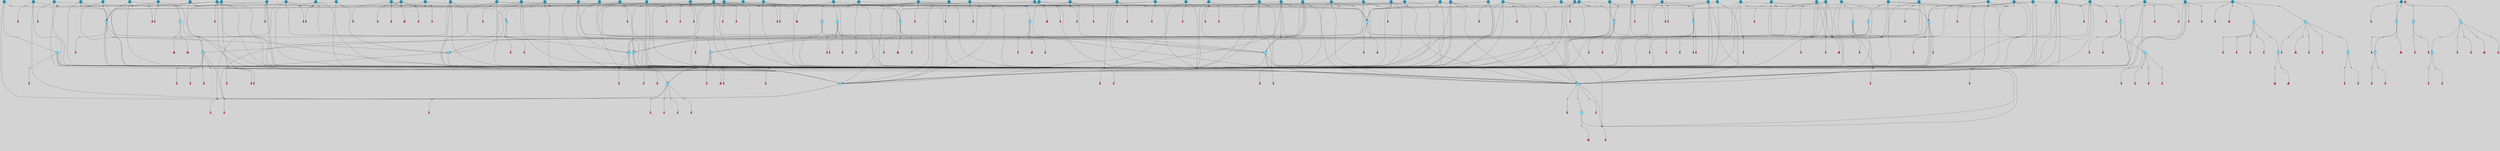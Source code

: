 // File exported with GEGELATI v1.3.1
// On the 2024-04-08 17:50:54
// With the File::TPGGraphDotExporter
digraph{
	graph[pad = "0.212, 0.055" bgcolor = lightgray]
	node[shape=circle style = filled label = ""]
		T3 [fillcolor="#66ddff"]
		T7 [fillcolor="#66ddff"]
		T9 [fillcolor="#66ddff"]
		T11 [fillcolor="#66ddff"]
		T27 [fillcolor="#66ddff"]
		T90 [fillcolor="#66ddff"]
		T111 [fillcolor="#66ddff"]
		T129 [fillcolor="#66ddff"]
		T150 [fillcolor="#66ddff"]
		T159 [fillcolor="#66ddff"]
		T193 [fillcolor="#66ddff"]
		T215 [fillcolor="#66ddff"]
		T255 [fillcolor="#66ddff"]
		T321 [fillcolor="#66ddff"]
		T322 [fillcolor="#1199bb"]
		T426 [fillcolor="#66ddff"]
		T116 [fillcolor="#1199bb"]
		T506 [fillcolor="#66ddff"]
		T522 [fillcolor="#66ddff"]
		T547 [fillcolor="#1199bb"]
		T570 [fillcolor="#1199bb"]
		T583 [fillcolor="#66ddff"]
		T593 [fillcolor="#66ddff"]
		T606 [fillcolor="#1199bb"]
		T615 [fillcolor="#1199bb"]
		T628 [fillcolor="#1199bb"]
		T640 [fillcolor="#1199bb"]
		T658 [fillcolor="#66ddff"]
		T663 [fillcolor="#66ddff"]
		T690 [fillcolor="#66ddff"]
		T693 [fillcolor="#1199bb"]
		T695 [fillcolor="#1199bb"]
		T696 [fillcolor="#1199bb"]
		T613 [fillcolor="#1199bb"]
		T699 [fillcolor="#1199bb"]
		T700 [fillcolor="#1199bb"]
		T703 [fillcolor="#1199bb"]
		T704 [fillcolor="#1199bb"]
		T706 [fillcolor="#1199bb"]
		T708 [fillcolor="#66ddff"]
		T747 [fillcolor="#1199bb"]
		T750 [fillcolor="#1199bb"]
		T777 [fillcolor="#66ddff"]
		T533 [fillcolor="#1199bb"]
		T791 [fillcolor="#1199bb"]
		T815 [fillcolor="#1199bb"]
		T817 [fillcolor="#1199bb"]
		T790 [fillcolor="#1199bb"]
		T818 [fillcolor="#1199bb"]
		T819 [fillcolor="#1199bb"]
		T820 [fillcolor="#1199bb"]
		T284 [fillcolor="#1199bb"]
		T821 [fillcolor="#1199bb"]
		T822 [fillcolor="#1199bb"]
		T636 [fillcolor="#1199bb"]
		T824 [fillcolor="#1199bb"]
		T826 [fillcolor="#1199bb"]
		T827 [fillcolor="#66ddff"]
		T828 [fillcolor="#66ddff"]
		T829 [fillcolor="#66ddff"]
		T830 [fillcolor="#66ddff"]
		T831 [fillcolor="#66ddff"]
		T832 [fillcolor="#1199bb"]
		T833 [fillcolor="#66ddff"]
		T834 [fillcolor="#1199bb"]
		T655 [fillcolor="#1199bb"]
		T837 [fillcolor="#1199bb"]
		T839 [fillcolor="#1199bb"]
		T840 [fillcolor="#1199bb"]
		T842 [fillcolor="#1199bb"]
		T844 [fillcolor="#1199bb"]
		T848 [fillcolor="#1199bb"]
		T851 [fillcolor="#1199bb"]
		T852 [fillcolor="#1199bb"]
		T853 [fillcolor="#1199bb"]
		T854 [fillcolor="#1199bb"]
		T855 [fillcolor="#1199bb"]
		T857 [fillcolor="#1199bb"]
		T858 [fillcolor="#1199bb"]
		T859 [fillcolor="#1199bb"]
		T860 [fillcolor="#1199bb"]
		T861 [fillcolor="#1199bb"]
		T862 [fillcolor="#1199bb"]
		T863 [fillcolor="#1199bb"]
		T864 [fillcolor="#1199bb"]
		T865 [fillcolor="#1199bb"]
		T866 [fillcolor="#1199bb"]
		T867 [fillcolor="#1199bb"]
		T868 [fillcolor="#1199bb"]
		T869 [fillcolor="#1199bb"]
		T870 [fillcolor="#1199bb"]
		T871 [fillcolor="#1199bb"]
		T872 [fillcolor="#1199bb"]
		T873 [fillcolor="#1199bb"]
		T874 [fillcolor="#1199bb"]
		T875 [fillcolor="#1199bb"]
		T876 [fillcolor="#1199bb"]
		T802 [fillcolor="#1199bb"]
		T877 [fillcolor="#1199bb"]
		T879 [fillcolor="#1199bb"]
		T882 [fillcolor="#1199bb"]
		T883 [fillcolor="#1199bb"]
		T884 [fillcolor="#1199bb"]
		T887 [fillcolor="#66ddff"]
		T888 [fillcolor="#66ddff"]
		T889 [fillcolor="#66ddff"]
		T890 [fillcolor="#66ddff"]
		T891 [fillcolor="#1199bb"]
		T892 [fillcolor="#66ddff"]
		T893 [fillcolor="#1199bb"]
		T894 [fillcolor="#1199bb"]
		T895 [fillcolor="#1199bb"]
		P12470 [fillcolor="#cccccc" shape=point] //6|
		I12470 [shape=box style=invis label="6|1&2|6#1|7&#92;n10|7&2|0#1|5&#92;n9|4&0|1#2|2&#92;n8|6&0|0#1|0&#92;n"]
		P12470 -> I12470[style=invis]
		A8874 [fillcolor="#ff3366" shape=box margin=0.03 width=0 height=0 label="3"]
		T3 -> P12470 -> A8874
		P12471 [fillcolor="#cccccc" shape=point] //3|
		I12471 [shape=box style=invis label="7|6&2|4#0|2&#92;n10|3&2|7#1|4&#92;n11|6&0|4#0|1&#92;n7|1&0|0#2|6&#92;n7|6&0|3#2|6&#92;n4|0&2|6#0|1&#92;n4|4&2|5#0|2&#92;n4|6&0|4#2|7&#92;n10|0&2|3#1|5&#92;n2|6&0|5#0|2&#92;n1|0&2|3#0|7&#92;n1|6&2|0#0|5&#92;n6|2&0|1#0|7&#92;n9|2&0|3#2|7&#92;n5|3&0|6#0|6&#92;n1|7&2|5#2|3&#92;n8|1&2|7#0|6&#92;n1|0&2|5#2|1&#92;n7|1&2|2#2|5&#92;n7|4&2|6#0|3&#92;n"]
		P12471 -> I12471[style=invis]
		A8875 [fillcolor="#ff3366" shape=box margin=0.03 width=0 height=0 label="4"]
		T3 -> P12471 -> A8875
		P12472 [fillcolor="#cccccc" shape=point] //-3|
		I12472 [shape=box style=invis label="1|6&2|7#0|7&#92;n10|2&0|7#1|3&#92;n9|6&2|7#2|2&#92;n5|3&0|7#0|7&#92;n1|6&2|3#0|0&#92;n2|3&2|3#2|2&#92;n5|1&2|6#0|6&#92;n"]
		P12472 -> I12472[style=invis]
		A8876 [fillcolor="#ff3366" shape=box margin=0.03 width=0 height=0 label="7"]
		T7 -> P12472 -> A8876
		P12473 [fillcolor="#cccccc" shape=point] //5|
		I12473 [shape=box style=invis label="0|5&2|3#0|1&#92;n0|6&2|1#2|4&#92;n6|2&2|6#0|7&#92;n7|4&0|3#0|1&#92;n5|4&0|7#1|6&#92;n9|1&0|5#2|2&#92;n6|3&2|3#1|7&#92;n11|7&2|4#1|6&#92;n2|5&0|1#0|0&#92;n4|7&0|0#0|2&#92;n6|2&0|6#0|0&#92;n2|1&2|6#2|4&#92;n10|0&2|0#1|0&#92;n6|6&2|4#0|6&#92;n"]
		P12473 -> I12473[style=invis]
		A8877 [fillcolor="#ff3366" shape=box margin=0.03 width=0 height=0 label="8"]
		T7 -> P12473 -> A8877
		P12474 [fillcolor="#cccccc" shape=point] //-6|
		I12474 [shape=box style=invis label="11|1&0|7#2|0&#92;n10|4&0|1#1|0&#92;n4|3&2|4#2|1&#92;n0|5&2|0#0|0&#92;n6|1&0|0#0|3&#92;n8|2&2|0#0|4&#92;n11|4&2|0#1|6&#92;n7|0&2|6#2|3&#92;n5|3&2|6#2|0&#92;n2|0&2|0#0|4&#92;n"]
		P12474 -> I12474[style=invis]
		A8878 [fillcolor="#ff3366" shape=box margin=0.03 width=0 height=0 label="9"]
		T9 -> P12474 -> A8878
		P12475 [fillcolor="#cccccc" shape=point] //2|
		I12475 [shape=box style=invis label="6|3&2|7#1|4&#92;n8|6&0|0#2|5&#92;n2|1&0|2#0|3&#92;n8|7&0|6#0|4&#92;n2|1&2|0#0|1&#92;n0|0&2|2#2|3&#92;n6|6&0|7#2|1&#92;n6|1&0|7#2|6&#92;n5|4&2|7#0|4&#92;n0|3&0|4#2|0&#92;n11|0&2|0#2|5&#92;n4|5&2|5#2|4&#92;n5|7&0|6#0|4&#92;n9|7&2|5#0|3&#92;n5|4&2|1#0|3&#92;n5|3&0|1#1|7&#92;n0|4&0|3#2|5&#92;n"]
		P12475 -> I12475[style=invis]
		A8879 [fillcolor="#ff3366" shape=box margin=0.03 width=0 height=0 label="10"]
		T9 -> P12475 -> A8879
		P12476 [fillcolor="#cccccc" shape=point] //6|
		I12476 [shape=box style=invis label="3|0&2|7#2|2&#92;n3|2&0|4#2|5&#92;n5|1&0|2#1|0&#92;n8|7&0|1#2|0&#92;n8|5&0|3#0|6&#92;n0|2&0|2#2|3&#92;n1|5&2|5#0|5&#92;n5|6&0|6#0|7&#92;n6|7&0|0#2|6&#92;n1|2&2|3#0|0&#92;n7|7&2|3#0|4&#92;n0|7&2|7#0|6&#92;n1|0&2|2#2|7&#92;n4|4&0|1#0|0&#92;n"]
		P12476 -> I12476[style=invis]
		A8880 [fillcolor="#ff3366" shape=box margin=0.03 width=0 height=0 label="11"]
		T11 -> P12476 -> A8880
		P12477 [fillcolor="#cccccc" shape=point] //-4|
		I12477 [shape=box style=invis label="4|1&0|4#2|6&#92;n1|2&2|2#2|0&#92;n1|2&2|0#0|6&#92;n8|4&2|3#2|5&#92;n5|5&2|1#1|0&#92;n"]
		P12477 -> I12477[style=invis]
		A8881 [fillcolor="#ff3366" shape=box margin=0.03 width=0 height=0 label="12"]
		T11 -> P12477 -> A8881
		P12478 [fillcolor="#cccccc" shape=point] //2|
		I12478 [shape=box style=invis label="9|1&2|3#0|1&#92;n5|2&2|0#2|4&#92;n3|6&2|5#2|7&#92;n7|0&2|5#0|4&#92;n1|2&0|3#0|5&#92;n7|3&2|7#0|0&#92;n"]
		P12478 -> I12478[style=invis]
		A8882 [fillcolor="#ff3366" shape=box margin=0.03 width=0 height=0 label="2"]
		T27 -> P12478 -> A8882
		P12479 [fillcolor="#cccccc" shape=point] //-6|
		I12479 [shape=box style=invis label="7|5&0|4#0|4&#92;n11|0&2|5#2|1&#92;n"]
		P12479 -> I12479[style=invis]
		A8883 [fillcolor="#ff3366" shape=box margin=0.03 width=0 height=0 label="3"]
		T27 -> P12479 -> A8883
		T27 -> P12471
		P12480 [fillcolor="#cccccc" shape=point] //0|
		I12480 [shape=box style=invis label="2|5&0|1#0|6&#92;n6|1&2|2#2|7&#92;n8|0&0|3#1|4&#92;n4|3&2|5#2|4&#92;n8|1&2|4#0|0&#92;n6|6&0|1#2|6&#92;n11|7&2|4#2|5&#92;n6|2&2|4#0|2&#92;n8|5&2|4#2|4&#92;n2|1&2|1#2|2&#92;n2|7&2|5#2|6&#92;n9|7&0|5#0|4&#92;n1|2&0|5#2|6&#92;n4|2&2|3#2|7&#92;n3|3&2|1#0|2&#92;n"]
		P12480 -> I12480[style=invis]
		A8884 [fillcolor="#ff3366" shape=box margin=0.03 width=0 height=0 label="5"]
		T27 -> P12480 -> A8884
		P12481 [fillcolor="#cccccc" shape=point] //0|
		I12481 [shape=box style=invis label="4|0&0|3#2|7&#92;n10|2&0|3#1|7&#92;n3|5&0|2#0|3&#92;n4|5&0|0#2|1&#92;n10|7&2|0#1|2&#92;n5|3&2|3#1|6&#92;n9|5&2|0#0|4&#92;n5|4&2|7#0|2&#92;n10|3&2|7#1|4&#92;n7|2&0|1#2|6&#92;n8|6&0|5#0|5&#92;n8|7&2|3#0|5&#92;n2|6&2|4#0|0&#92;n"]
		P12481 -> I12481[style=invis]
		A8885 [fillcolor="#ff3366" shape=box margin=0.03 width=0 height=0 label="5"]
		T27 -> P12481 -> A8885
		P12482 [fillcolor="#cccccc" shape=point] //-2|
		I12482 [shape=box style=invis label="8|4&2|1#2|5&#92;n4|1&0|7#2|1&#92;n5|7&2|3#2|2&#92;n10|4&2|5#1|7&#92;n10|0&2|6#1|3&#92;n4|5&2|7#0|6&#92;n9|5&2|4#0|4&#92;n2|4&0|5#0|7&#92;n11|1&2|4#2|6&#92;n5|6&0|7#1|2&#92;n2|7&2|7#2|6&#92;n5|2&0|5#1|5&#92;n3|0&0|6#0|2&#92;n4|0&0|4#2|4&#92;n4|4&2|6#0|7&#92;n10|6&2|0#1|4&#92;n9|7&0|3#1|4&#92;n1|4&2|6#0|3&#92;n11|5&2|6#0|3&#92;n0|3&0|5#0|1&#92;n"]
		P12482 -> I12482[style=invis]
		A8886 [fillcolor="#ff3366" shape=box margin=0.03 width=0 height=0 label="13"]
		T90 -> P12482 -> A8886
		P12483 [fillcolor="#cccccc" shape=point] //4|
		I12483 [shape=box style=invis label="7|1&2|6#1|3&#92;n10|1&0|3#1|6&#92;n8|5&2|3#2|1&#92;n11|5&0|0#2|6&#92;n4|1&0|6#0|0&#92;n11|1&0|2#0|3&#92;n2|0&2|1#0|7&#92;n"]
		P12483 -> I12483[style=invis]
		A8887 [fillcolor="#ff3366" shape=box margin=0.03 width=0 height=0 label="2"]
		T90 -> P12483 -> A8887
		P12484 [fillcolor="#cccccc" shape=point] //7|
		I12484 [shape=box style=invis label="10|3&0|1#1|4&#92;n4|6&0|0#0|2&#92;n4|5&0|6#0|0&#92;n4|3&0|6#2|1&#92;n7|0&0|3#1|2&#92;n4|7&0|6#0|5&#92;n7|6&0|7#0|6&#92;n6|6&0|0#0|3&#92;n11|1&0|4#2|5&#92;n10|2&0|3#1|2&#92;n"]
		P12484 -> I12484[style=invis]
		A8888 [fillcolor="#ff3366" shape=box margin=0.03 width=0 height=0 label="4"]
		T90 -> P12484 -> A8888
		P12485 [fillcolor="#cccccc" shape=point] //-3|
		I12485 [shape=box style=invis label="8|1&2|3#0|5&#92;n0|6&0|5#0|5&#92;n3|7&2|1#0|6&#92;n3|5&0|1#0|0&#92;n9|5&2|0#0|4&#92;n3|5&0|2#0|3&#92;n10|6&2|4#1|0&#92;n9|4&2|7#2|6&#92;n1|7&2|5#2|2&#92;n"]
		P12485 -> I12485[style=invis]
		A8889 [fillcolor="#ff3366" shape=box margin=0.03 width=0 height=0 label="5"]
		T90 -> P12485 -> A8889
		P12486 [fillcolor="#cccccc" shape=point] //-7|
		I12486 [shape=box style=invis label="3|0&2|0#0|1&#92;n1|1&0|2#0|4&#92;n11|2&0|7#1|6&#92;n9|7&0|0#0|4&#92;n3|0&0|7#0|1&#92;n9|3&2|6#2|7&#92;n5|3&0|2#2|6&#92;n6|1&2|4#2|3&#92;n5|4&2|0#1|6&#92;n1|3&0|7#0|7&#92;n"]
		P12486 -> I12486[style=invis]
		A8890 [fillcolor="#ff3366" shape=box margin=0.03 width=0 height=0 label="7"]
		T90 -> P12486 -> A8890
		P12487 [fillcolor="#cccccc" shape=point] //-5|
		I12487 [shape=box style=invis label="0|0&2|3#0|2&#92;n10|5&0|6#1|3&#92;n7|3&0|6#2|3&#92;n3|4&0|6#0|6&#92;n10|5&0|2#1|1&#92;n5|0&0|1#0|3&#92;n6|6&2|5#1|5&#92;n7|4&0|2#1|7&#92;n5|7&0|1#2|5&#92;n1|5&0|0#0|3&#92;n7|5&2|1#2|6&#92;n9|0&0|2#0|0&#92;n4|0&2|4#0|0&#92;n4|6&0|0#2|3&#92;n3|1&0|6#2|5&#92;n7|7&2|1#2|3&#92;n9|4&2|2#0|6&#92;n"]
		P12487 -> I12487[style=invis]
		T111 -> P12487 -> T9
		P12488 [fillcolor="#cccccc" shape=point] //7|
		I12488 [shape=box style=invis label="7|4&2|1#2|0&#92;n4|1&2|4#2|3&#92;n5|0&2|0#2|2&#92;n6|1&2|4#2|6&#92;n"]
		P12488 -> I12488[style=invis]
		A8891 [fillcolor="#ff3366" shape=box margin=0.03 width=0 height=0 label="9"]
		T111 -> P12488 -> A8891
		P12489 [fillcolor="#cccccc" shape=point] //2|
		I12489 [shape=box style=invis label="3|0&2|0#0|1&#92;n11|2&0|7#1|6&#92;n8|7&2|4#0|5&#92;n5|3&0|2#2|6&#92;n4|4&2|4#2|6&#92;n3|0&0|7#0|1&#92;n2|7&2|2#2|5&#92;n9|3&2|6#2|7&#92;n7|7&0|0#0|4&#92;n6|1&2|4#1|3&#92;n5|4&2|0#1|6&#92;n1|3&0|7#0|4&#92;n"]
		P12489 -> I12489[style=invis]
		A8892 [fillcolor="#ff3366" shape=box margin=0.03 width=0 height=0 label="7"]
		T111 -> P12489 -> A8892
		T111 -> P12474
		P12490 [fillcolor="#cccccc" shape=point] //8|
		I12490 [shape=box style=invis label="9|0&0|1#2|0&#92;n10|1&2|5#1|4&#92;n8|2&2|6#0|4&#92;n2|4&2|5#2|3&#92;n4|2&2|2#0|2&#92;n7|5&0|2#0|0&#92;n8|2&2|1#1|3&#92;n8|7&0|7#2|1&#92;n1|1&0|0#0|7&#92;n5|6&2|5#1|0&#92;n6|6&2|5#0|0&#92;n11|4&0|3#2|6&#92;n4|2&2|4#0|7&#92;n5|6&0|1#2|0&#92;n11|3&0|2#0|7&#92;n"]
		P12490 -> I12490[style=invis]
		A8893 [fillcolor="#ff3366" shape=box margin=0.03 width=0 height=0 label="6"]
		T129 -> P12490 -> A8893
		P12491 [fillcolor="#cccccc" shape=point] //5|
		I12491 [shape=box style=invis label="3|0&2|0#0|1&#92;n3|0&0|7#0|1&#92;n5|3&0|2#2|6&#92;n4|4&2|4#2|6&#92;n11|2&0|7#1|6&#92;n2|7&2|2#2|5&#92;n9|3&2|6#2|7&#92;n7|7&0|0#0|4&#92;n6|1&2|4#2|3&#92;n5|4&2|0#1|6&#92;n1|3&0|7#0|4&#92;n"]
		P12491 -> I12491[style=invis]
		A8894 [fillcolor="#ff3366" shape=box margin=0.03 width=0 height=0 label="7"]
		T129 -> P12491 -> A8894
		P12492 [fillcolor="#cccccc" shape=point] //10|
		I12492 [shape=box style=invis label="4|5&2|7#2|1&#92;n1|7&2|3#0|6&#92;n3|5&2|2#0|3&#92;n10|3&0|7#1|4&#92;n7|1&0|4#2|6&#92;n10|2&0|3#1|7&#92;n9|5&2|0#0|4&#92;n4|0&0|3#2|7&#92;n11|4&2|6#1|2&#92;n5|4&2|7#0|2&#92;n2|6&2|4#0|0&#92;n6|5&0|7#2|1&#92;n5|3&2|3#1|6&#92;n10|7&2|0#1|2&#92;n"]
		P12492 -> I12492[style=invis]
		A8895 [fillcolor="#ff3366" shape=box margin=0.03 width=0 height=0 label="5"]
		T129 -> P12492 -> A8895
		P12493 [fillcolor="#cccccc" shape=point] //5|
		I12493 [shape=box style=invis label="9|4&2|3#1|3&#92;n0|4&2|4#0|5&#92;n6|1&2|6#2|5&#92;n4|0&0|5#2|0&#92;n"]
		P12493 -> I12493[style=invis]
		A8896 [fillcolor="#ff3366" shape=box margin=0.03 width=0 height=0 label="7"]
		T129 -> P12493 -> A8896
		P12494 [fillcolor="#cccccc" shape=point] //6|
		I12494 [shape=box style=invis label="9|4&2|7#0|6&#92;n8|4&0|1#1|0&#92;n1|3&0|0#2|1&#92;n2|4&0|6#2|2&#92;n5|1&2|5#0|7&#92;n3|0&0|3#2|6&#92;n2|2&2|6#0|2&#92;n8|4&0|4#2|2&#92;n5|1&2|4#0|3&#92;n9|4&0|6#0|6&#92;n5|0&2|2#1|5&#92;n11|7&0|0#1|1&#92;n0|4&0|3#0|3&#92;n7|7&2|4#2|5&#92;n1|5&0|1#2|1&#92;n"]
		P12494 -> I12494[style=invis]
		A8897 [fillcolor="#ff3366" shape=box margin=0.03 width=0 height=0 label="1"]
		T129 -> P12494 -> A8897
		P12495 [fillcolor="#cccccc" shape=point] //-3|
		I12495 [shape=box style=invis label="2|6&0|0#0|7&#92;n9|6&2|0#0|6&#92;n3|0&0|5#0|1&#92;n5|5&0|4#0|3&#92;n6|1&2|4#2|3&#92;n2|7&2|2#2|5&#92;n5|3&0|2#2|6&#92;n7|7&0|0#0|4&#92;n5|4&2|0#1|6&#92;n9|3&2|6#2|7&#92;n1|3&0|7#0|4&#92;n"]
		P12495 -> I12495[style=invis]
		A8898 [fillcolor="#ff3366" shape=box margin=0.03 width=0 height=0 label="7"]
		T150 -> P12495 -> A8898
		P12496 [fillcolor="#cccccc" shape=point] //4|
		I12496 [shape=box style=invis label="6|0&0|7#1|0&#92;n8|6&2|6#2|7&#92;n"]
		P12496 -> I12496[style=invis]
		A8899 [fillcolor="#ff3366" shape=box margin=0.03 width=0 height=0 label="3"]
		T150 -> P12496 -> A8899
		P12497 [fillcolor="#cccccc" shape=point] //0|
		I12497 [shape=box style=invis label="2|5&0|1#0|6&#92;n6|1&2|2#2|7&#92;n8|0&0|3#1|4&#92;n11|7&2|4#2|5&#92;n8|1&2|4#0|0&#92;n6|6&0|1#2|6&#92;n7|0&2|4#1|0&#92;n4|1&2|5#2|4&#92;n6|2&2|4#0|2&#92;n8|5&2|4#2|4&#92;n2|1&2|1#2|2&#92;n2|7&2|5#2|6&#92;n9|7&0|5#0|4&#92;n1|2&0|5#2|6&#92;n4|2&2|3#2|7&#92;n3|3&2|1#0|2&#92;n"]
		P12497 -> I12497[style=invis]
		A8900 [fillcolor="#ff3366" shape=box margin=0.03 width=0 height=0 label="5"]
		T150 -> P12497 -> A8900
		P12498 [fillcolor="#cccccc" shape=point] //-8|
		I12498 [shape=box style=invis label="7|5&0|4#2|4&#92;n"]
		P12498 -> I12498[style=invis]
		A8901 [fillcolor="#ff3366" shape=box margin=0.03 width=0 height=0 label="3"]
		T150 -> P12498 -> A8901
		P12499 [fillcolor="#cccccc" shape=point] //7|
		I12499 [shape=box style=invis label="1|6&2|7#0|7&#92;n9|6&2|7#2|2&#92;n10|2&0|7#1|0&#92;n1|6&2|3#0|0&#92;n5|0&2|2#1|1&#92;n2|3&2|3#2|2&#92;n5|1&2|6#0|6&#92;n"]
		P12499 -> I12499[style=invis]
		T150 -> P12499 -> T90
		P12500 [fillcolor="#cccccc" shape=point] //7|
		I12500 [shape=box style=invis label="7|0&2|1#2|0&#92;n9|7&2|1#1|7&#92;n8|2&0|1#1|0&#92;n6|6&0|2#1|1&#92;n2|2&0|5#0|0&#92;n5|7&0|0#2|1&#92;n5|1&2|5#1|5&#92;n4|7&2|4#2|3&#92;n10|5&2|2#1|5&#92;n1|3&2|2#2|0&#92;n10|2&2|6#1|5&#92;n"]
		P12500 -> I12500[style=invis]
		A8902 [fillcolor="#ff3366" shape=box margin=0.03 width=0 height=0 label="1"]
		T159 -> P12500 -> A8902
		P12501 [fillcolor="#cccccc" shape=point] //7|
		I12501 [shape=box style=invis label="7|4&2|7#0|4&#92;n4|6&0|1#2|5&#92;n2|1&2|3#0|0&#92;n4|3&2|0#0|1&#92;n0|0&2|7#2|7&#92;n7|7&0|5#2|3&#92;n5|0&2|1#2|2&#92;n10|0&0|4#1|2&#92;n4|4&0|7#0|0&#92;n6|7&0|2#0|1&#92;n1|4&2|5#0|4&#92;n"]
		P12501 -> I12501[style=invis]
		A8903 [fillcolor="#ff3366" shape=box margin=0.03 width=0 height=0 label="0"]
		T159 -> P12501 -> A8903
		P12502 [fillcolor="#cccccc" shape=point] //5|
		I12502 [shape=box style=invis label="0|5&2|3#0|1&#92;n0|6&2|1#2|4&#92;n6|2&2|6#0|7&#92;n9|0&2|7#1|1&#92;n7|4&0|3#0|1&#92;n11|7&2|4#1|6&#92;n9|1&0|5#2|2&#92;n5|4&0|7#1|6&#92;n2|5&0|1#0|0&#92;n4|7&0|0#0|2&#92;n6|2&0|6#0|0&#92;n2|1&2|6#2|4&#92;n10|0&0|0#1|0&#92;n6|6&2|4#0|6&#92;n"]
		P12502 -> I12502[style=invis]
		T159 -> P12502 -> T129
		P12503 [fillcolor="#cccccc" shape=point] //-2|
		I12503 [shape=box style=invis label="1|0&0|3#0|3&#92;n2|7&0|4#0|4&#92;n11|6&2|1#1|4&#92;n6|1&2|5#0|0&#92;n2|0&2|0#0|6&#92;n1|3&2|1#0|4&#92;n"]
		P12503 -> I12503[style=invis]
		A8904 [fillcolor="#ff3366" shape=box margin=0.03 width=0 height=0 label="2"]
		T193 -> P12503 -> A8904
		P12504 [fillcolor="#cccccc" shape=point] //3|
		I12504 [shape=box style=invis label="5|4&2|7#0|4&#92;n0|4&0|3#2|5&#92;n8|6&0|0#2|5&#92;n2|1&0|2#0|3&#92;n9|7&0|6#0|4&#92;n0|0&2|2#2|3&#92;n6|6&0|7#2|1&#92;n6|1&0|7#2|6&#92;n0|3&0|4#2|0&#92;n11|0&2|0#2|5&#92;n4|5&2|5#2|4&#92;n5|3&0|1#1|7&#92;n9|7&2|2#0|3&#92;n5|4&2|1#0|3&#92;n5|0&0|6#0|4&#92;n0|0&0|1#2|0&#92;n"]
		P12504 -> I12504[style=invis]
		A8905 [fillcolor="#ff3366" shape=box margin=0.03 width=0 height=0 label="10"]
		T193 -> P12504 -> A8905
		P12505 [fillcolor="#cccccc" shape=point] //-1|
		I12505 [shape=box style=invis label="1|7&2|1#0|6&#92;n8|1&2|3#0|5&#92;n10|6&2|7#1|0&#92;n1|7&2|5#0|2&#92;n0|3&0|3#2|2&#92;n3|5&0|1#0|0&#92;n3|5&0|2#0|3&#92;n1|5&2|0#0|4&#92;n5|7&2|2#2|5&#92;n4|0&2|3#0|3&#92;n"]
		P12505 -> I12505[style=invis]
		T193 -> P12505 -> T3
		P12506 [fillcolor="#cccccc" shape=point] //10|
		I12506 [shape=box style=invis label="6|1&2|4#2|3&#92;n3|0&0|7#0|1&#92;n5|3&0|2#2|6&#92;n4|4&0|4#2|6&#92;n5|4&2|0#1|6&#92;n10|5&0|6#1|5&#92;n2|5&2|1#2|2&#92;n1|3&0|7#0|4&#92;n3|0&2|0#0|1&#92;n11|2&0|5#1|6&#92;n9|3&2|6#2|7&#92;n7|7&0|0#0|4&#92;n"]
		P12506 -> I12506[style=invis]
		A8906 [fillcolor="#ff3366" shape=box margin=0.03 width=0 height=0 label="7"]
		T193 -> P12506 -> A8906
		P12507 [fillcolor="#cccccc" shape=point] //-1|
		I12507 [shape=box style=invis label="11|7&2|0#1|7&#92;n1|5&2|4#2|4&#92;n4|3&0|1#0|5&#92;n1|6&0|0#0|4&#92;n8|6&2|4#0|0&#92;n4|0&0|0#0|5&#92;n10|4&2|0#1|0&#92;n9|6&2|5#1|3&#92;n0|7&2|1#0|5&#92;n0|6&2|3#2|0&#92;n4|4&0|5#0|1&#92;n"]
		P12507 -> I12507[style=invis]
		A8907 [fillcolor="#ff3366" shape=box margin=0.03 width=0 height=0 label="12"]
		T215 -> P12507 -> A8907
		P12508 [fillcolor="#cccccc" shape=point] //1|
		I12508 [shape=box style=invis label="9|3&0|0#1|1&#92;n4|6&0|5#0|7&#92;n3|6&0|0#2|0&#92;n6|2&2|5#1|4&#92;n8|7&0|7#0|0&#92;n5|0&2|6#0|6&#92;n"]
		P12508 -> I12508[style=invis]
		A8908 [fillcolor="#ff3366" shape=box margin=0.03 width=0 height=0 label="5"]
		T215 -> P12508 -> A8908
		P12509 [fillcolor="#cccccc" shape=point] //5|
		I12509 [shape=box style=invis label="4|4&0|6#2|1&#92;n7|6&0|1#1|4&#92;n6|2&0|7#1|3&#92;n9|1&2|6#0|7&#92;n1|6&2|3#0|0&#92;n2|3&2|3#2|2&#92;n1|0&2|7#2|7&#92;n10|3&0|7#1|7&#92;n"]
		P12509 -> I12509[style=invis]
		A8909 [fillcolor="#ff3366" shape=box margin=0.03 width=0 height=0 label="7"]
		T215 -> P12509 -> A8909
		T255 -> P12505
		P12510 [fillcolor="#cccccc" shape=point] //-9|
		I12510 [shape=box style=invis label="7|1&0|0#2|6&#92;n1|6&0|4#2|7&#92;n7|6&2|4#0|2&#92;n10|7&2|1#1|3&#92;n7|6&0|3#2|6&#92;n4|0&2|2#2|1&#92;n1|0&0|5#2|3&#92;n6|1&2|6#1|1&#92;n7|4&2|6#1|0&#92;n9|5&0|1#0|2&#92;n9|2&0|3#0|7&#92;n6|0&2|7#0|6&#92;n10|5&2|3#1|5&#92;n10|0&2|7#1|4&#92;n1|0&2|3#0|7&#92;n5|2&0|6#0|6&#92;n2|6&0|1#0|2&#92;n7|4&2|5#0|3&#92;n3|6&2|4#0|5&#92;n1|6&2|0#0|5&#92;n"]
		P12510 -> I12510[style=invis]
		A8910 [fillcolor="#ff3366" shape=box margin=0.03 width=0 height=0 label="4"]
		T255 -> P12510 -> A8910
		P12511 [fillcolor="#cccccc" shape=point] //7|
		I12511 [shape=box style=invis label="9|6&2|6#1|3&#92;n9|7&2|0#1|7&#92;n3|0&2|0#0|0&#92;n1|6&0|0#0|4&#92;n7|4&0|3#0|1&#92;n"]
		P12511 -> I12511[style=invis]
		A8911 [fillcolor="#ff3366" shape=box margin=0.03 width=0 height=0 label="12"]
		T255 -> P12511 -> A8911
		P12512 [fillcolor="#cccccc" shape=point] //-9|
		I12512 [shape=box style=invis label="11|5&0|0#2|6&#92;n8|5&2|3#2|1&#92;n7|1&0|6#1|3&#92;n11|4&0|2#0|1&#92;n9|0&2|7#1|6&#92;n10|1&0|3#1|6&#92;n0|3&0|4#2|5&#92;n5|7&2|3#1|6&#92;n2|0&2|1#0|7&#92;n"]
		P12512 -> I12512[style=invis]
		A8912 [fillcolor="#ff3366" shape=box margin=0.03 width=0 height=0 label="2"]
		T255 -> P12512 -> A8912
		P12513 [fillcolor="#cccccc" shape=point] //-7|
		I12513 [shape=box style=invis label="9|1&2|7#2|1&#92;n7|0&2|0#2|7&#92;n2|3&2|3#2|2&#92;n8|5&2|1#0|3&#92;n5|5&0|7#0|1&#92;n1|6&2|7#0|7&#92;n10|2&0|7#1|3&#92;n6|4&2|2#2|4&#92;n0|6&2|5#0|2&#92;n"]
		P12513 -> I12513[style=invis]
		A8913 [fillcolor="#ff3366" shape=box margin=0.03 width=0 height=0 label="7"]
		T255 -> P12513 -> A8913
		P12514 [fillcolor="#cccccc" shape=point] //-7|
		I12514 [shape=box style=invis label="9|1&2|7#2|1&#92;n7|0&2|0#2|7&#92;n2|3&2|3#2|2&#92;n8|5&2|1#0|3&#92;n5|5&0|7#0|1&#92;n1|6&2|7#0|7&#92;n10|2&0|7#1|3&#92;n6|4&2|2#2|4&#92;n0|6&2|5#0|2&#92;n"]
		P12514 -> I12514[style=invis]
		A8914 [fillcolor="#ff3366" shape=box margin=0.03 width=0 height=0 label="7"]
		T322 -> P12514 -> A8914
		P12515 [fillcolor="#cccccc" shape=point] //-9|
		I12515 [shape=box style=invis label="11|5&0|0#2|6&#92;n8|5&2|3#2|1&#92;n7|1&0|6#1|3&#92;n11|4&0|2#0|1&#92;n9|0&2|7#1|6&#92;n10|1&0|3#1|6&#92;n0|3&0|4#2|5&#92;n5|7&2|3#1|6&#92;n2|0&2|1#0|7&#92;n"]
		P12515 -> I12515[style=invis]
		A8915 [fillcolor="#ff3366" shape=box margin=0.03 width=0 height=0 label="2"]
		T322 -> P12515 -> A8915
		P12516 [fillcolor="#cccccc" shape=point] //-9|
		I12516 [shape=box style=invis label="7|1&0|0#2|6&#92;n1|6&0|4#2|7&#92;n7|6&2|4#0|2&#92;n10|7&2|1#1|3&#92;n7|6&0|3#2|6&#92;n4|0&2|2#2|1&#92;n1|0&0|5#2|3&#92;n6|1&2|6#1|1&#92;n7|4&2|6#1|0&#92;n9|5&0|1#0|2&#92;n9|2&0|3#0|7&#92;n6|0&2|7#0|6&#92;n10|5&2|3#1|5&#92;n10|0&2|7#1|4&#92;n1|0&2|3#0|7&#92;n5|2&0|6#0|6&#92;n2|6&0|1#0|2&#92;n7|4&2|5#0|3&#92;n3|6&2|4#0|5&#92;n1|6&2|0#0|5&#92;n"]
		P12516 -> I12516[style=invis]
		A8916 [fillcolor="#ff3366" shape=box margin=0.03 width=0 height=0 label="4"]
		T322 -> P12516 -> A8916
		P12517 [fillcolor="#cccccc" shape=point] //3|
		I12517 [shape=box style=invis label="7|6&2|4#0|2&#92;n10|3&2|7#1|4&#92;n11|6&0|4#0|1&#92;n7|1&0|0#2|6&#92;n7|6&0|3#2|6&#92;n4|0&2|6#0|1&#92;n4|4&2|5#0|2&#92;n4|6&0|4#2|7&#92;n10|0&2|3#1|5&#92;n2|6&0|5#0|2&#92;n1|0&2|3#0|7&#92;n1|6&2|0#0|5&#92;n6|2&0|1#0|7&#92;n9|2&0|3#2|7&#92;n5|3&0|6#0|6&#92;n1|7&2|5#2|3&#92;n8|1&2|7#0|6&#92;n1|0&2|5#2|1&#92;n7|1&2|2#2|5&#92;n7|4&2|6#0|3&#92;n"]
		P12517 -> I12517[style=invis]
		A8917 [fillcolor="#ff3366" shape=box margin=0.03 width=0 height=0 label="4"]
		T321 -> P12517 -> A8917
		P12518 [fillcolor="#cccccc" shape=point] //6|
		I12518 [shape=box style=invis label="6|1&2|6#1|7&#92;n10|7&2|0#1|5&#92;n9|4&0|1#2|2&#92;n8|6&0|0#1|0&#92;n"]
		P12518 -> I12518[style=invis]
		A8918 [fillcolor="#ff3366" shape=box margin=0.03 width=0 height=0 label="3"]
		T321 -> P12518 -> A8918
		P12519 [fillcolor="#cccccc" shape=point] //7|
		I12519 [shape=box style=invis label="9|6&2|6#1|3&#92;n9|7&2|0#1|7&#92;n3|0&2|0#0|0&#92;n1|6&0|0#0|4&#92;n7|4&0|3#0|1&#92;n"]
		P12519 -> I12519[style=invis]
		A8919 [fillcolor="#ff3366" shape=box margin=0.03 width=0 height=0 label="12"]
		T322 -> P12519 -> A8919
		P12520 [fillcolor="#cccccc" shape=point] //-1|
		I12520 [shape=box style=invis label="1|7&2|1#0|6&#92;n8|1&2|3#0|5&#92;n10|6&2|7#1|0&#92;n1|7&2|5#0|2&#92;n0|3&0|3#2|2&#92;n3|5&0|1#0|0&#92;n3|5&0|2#0|3&#92;n1|5&2|0#0|4&#92;n5|7&2|2#2|5&#92;n4|0&2|3#0|3&#92;n"]
		P12520 -> I12520[style=invis]
		T322 -> P12520 -> T321
		T426 -> P12473
		P12521 [fillcolor="#cccccc" shape=point] //-5|
		I12521 [shape=box style=invis label="10|6&2|5#1|6&#92;n9|3&0|1#1|7&#92;n2|4&0|1#0|1&#92;n11|3&0|7#1|6&#92;n5|1&0|6#2|7&#92;n8|0&0|0#0|1&#92;n0|6&0|7#0|4&#92;n6|7&2|6#2|6&#92;n11|0&2|3#0|5&#92;n"]
		P12521 -> I12521[style=invis]
		T426 -> P12521 -> T7
		P12522 [fillcolor="#cccccc" shape=point] //-7|
		I12522 [shape=box style=invis label="6|4&2|6#1|0&#92;n2|6&0|2#0|0&#92;n9|4&2|6#2|1&#92;n11|5&0|1#0|1&#92;n5|5&0|0#0|1&#92;n4|6&0|7#0|5&#92;n1|0&2|4#2|2&#92;n3|4&0|2#0|5&#92;n0|4&2|6#0|0&#92;n10|1&0|0#1|0&#92;n7|0&2|0#2|2&#92;n1|2&2|5#2|2&#92;n1|4&0|1#0|7&#92;n9|0&0|6#1|2&#92;n10|3&0|4#1|2&#92;n3|3&2|2#0|7&#92;n1|6&2|0#0|0&#92;n3|2&0|1#2|2&#92;n"]
		P12522 -> I12522[style=invis]
		A8920 [fillcolor="#ff3366" shape=box margin=0.03 width=0 height=0 label="1"]
		T426 -> P12522 -> A8920
		P12523 [fillcolor="#cccccc" shape=point] //-4|
		I12523 [shape=box style=invis label="0|6&2|7#2|4&#92;n4|4&0|4#2|6&#92;n3|0&0|7#0|1&#92;n5|3&0|2#2|6&#92;n1|3&0|7#0|1&#92;n5|4&2|0#1|6&#92;n10|5&0|6#1|5&#92;n2|5&2|1#2|2&#92;n6|1&2|4#2|3&#92;n3|0&2|2#0|1&#92;n11|2&0|5#1|6&#92;n9|3&2|6#2|7&#92;n7|7&0|0#0|4&#92;n8|1&0|1#1|5&#92;n"]
		P12523 -> I12523[style=invis]
		A8921 [fillcolor="#ff3366" shape=box margin=0.03 width=0 height=0 label="7"]
		T426 -> P12523 -> A8921
		P12524 [fillcolor="#cccccc" shape=point] //9|
		I12524 [shape=box style=invis label="11|0&2|0#1|1&#92;n3|6&0|6#0|0&#92;n1|4&0|0#2|4&#92;n7|5&2|2#1|3&#92;n11|7&2|6#1|7&#92;n5|2&0|6#1|5&#92;n9|5&0|6#0|3&#92;n2|2&2|7#0|5&#92;n9|3&2|2#2|0&#92;n11|0&2|7#0|1&#92;n1|1&2|0#0|1&#92;n6|6&0|6#1|2&#92;n9|7&0|1#0|3&#92;n2|0&2|4#2|5&#92;n2|4&2|2#0|0&#92;n6|1&2|1#1|7&#92;n10|7&2|5#1|6&#92;n11|5&2|7#2|4&#92;n"]
		P12524 -> I12524[style=invis]
		A8922 [fillcolor="#ff3366" shape=box margin=0.03 width=0 height=0 label="1"]
		T426 -> P12524 -> A8922
		P12525 [fillcolor="#cccccc" shape=point] //-1|
		I12525 [shape=box style=invis label="0|0&2|3#0|3&#92;n8|1&2|3#0|5&#92;n10|6&2|7#1|0&#92;n3|5&0|6#2|1&#92;n1|7&2|5#0|2&#92;n0|3&0|3#2|2&#92;n3|5&0|1#0|0&#92;n3|5&0|2#0|3&#92;n1|5&2|0#0|4&#92;n5|7&2|2#2|5&#92;n1|7&2|1#0|6&#92;n"]
		P12525 -> I12525[style=invis]
		T116 -> P12525 -> T3
		T116 -> P12511
		T116 -> P12512
		T116 -> P12513
		P12526 [fillcolor="#cccccc" shape=point] //-4|
		I12526 [shape=box style=invis label="0|4&0|0#2|7&#92;n8|5&2|4#2|4&#92;n4|3&2|5#2|4&#92;n11|7&2|2#2|5&#92;n6|5&2|2#2|7&#92;n3|2&0|7#0|7&#92;n3|3&2|1#0|3&#92;n2|6&0|3#2|5&#92;n0|1&2|6#2|2&#92;n8|2&0|0#1|6&#92;n0|7&0|5#0|4&#92;n9|5&0|3#2|7&#92;n2|7&2|5#2|6&#92;n9|0&2|0#0|1&#92;n1|2&2|4#0|2&#92;n"]
		P12526 -> I12526[style=invis]
		T116 -> P12526 -> T27
		P12527 [fillcolor="#cccccc" shape=point] //-1|
		I12527 [shape=box style=invis label="2|0&0|4#2|2&#92;n8|6&2|3#0|5&#92;n6|3&2|6#2|2&#92;n5|1&0|6#1|6&#92;n7|1&0|7#1|6&#92;n6|6&0|2#2|6&#92;n5|1&0|7#1|6&#92;n1|3&2|1#2|7&#92;n1|6&2|3#0|0&#92;n8|0&0|3#0|7&#92;n2|6&0|7#2|7&#92;n1|1&2|4#2|2&#92;n5|3&0|7#1|5&#92;n5|5&0|6#1|4&#92;n"]
		P12527 -> I12527[style=invis]
		A8923 [fillcolor="#ff3366" shape=box margin=0.03 width=0 height=0 label="7"]
		T506 -> P12527 -> A8923
		P12528 [fillcolor="#cccccc" shape=point] //1|
		I12528 [shape=box style=invis label="2|6&0|1#2|6&#92;n8|1&2|4#0|0&#92;n7|2&2|3#2|2&#92;n8|0&0|3#1|6&#92;n0|3&0|0#2|4&#92;n2|5&2|4#2|4&#92;n6|6&0|1#2|6&#92;n11|7&2|4#2|5&#92;n2|0&2|5#2|6&#92;n1|2&0|5#2|6&#92;n4|3&2|5#2|4&#92;n2|0&2|1#2|2&#92;n4|7&0|5#0|4&#92;n2|0&0|5#0|0&#92;n8|4&2|3#2|7&#92;n"]
		P12528 -> I12528[style=invis]
		T506 -> P12528 -> T111
		P12529 [fillcolor="#cccccc" shape=point] //5|
		I12529 [shape=box style=invis label="6|7&0|4#1|5&#92;n11|4&2|0#1|6&#92;n5|3&2|6#2|0&#92;n10|2&2|2#1|4&#92;n2|2&2|2#0|3&#92;n2|0&2|0#0|4&#92;n11|1&0|7#2|0&#92;n11|0&2|0#0|0&#92;n3|2&0|3#2|2&#92;n10|1&2|6#1|1&#92;n7|0&2|6#2|4&#92;n"]
		P12529 -> I12529[style=invis]
		A8924 [fillcolor="#ff3366" shape=box margin=0.03 width=0 height=0 label="9"]
		T506 -> P12529 -> A8924
		P12530 [fillcolor="#cccccc" shape=point] //8|
		I12530 [shape=box style=invis label="2|1&2|0#0|5&#92;n0|0&2|6#0|0&#92;n2|7&0|4#0|4&#92;n"]
		P12530 -> I12530[style=invis]
		A8925 [fillcolor="#ff3366" shape=box margin=0.03 width=0 height=0 label="2"]
		T506 -> P12530 -> A8925
		P12531 [fillcolor="#cccccc" shape=point] //-8|
		I12531 [shape=box style=invis label="1|1&2|7#2|5&#92;n10|1&2|7#1|7&#92;n5|2&0|0#2|4&#92;n7|6&0|0#2|6&#92;n3|0&0|7#0|3&#92;n"]
		P12531 -> I12531[style=invis]
		A8926 [fillcolor="#ff3366" shape=box margin=0.03 width=0 height=0 label="2"]
		T506 -> P12531 -> A8926
		P12532 [fillcolor="#cccccc" shape=point] //-7|
		I12532 [shape=box style=invis label="7|4&2|7#0|0&#92;n8|7&2|6#2|5&#92;n4|3&2|0#2|1&#92;n5|7&0|4#2|6&#92;n4|5&0|1#2|6&#92;n7|7&0|4#0|6&#92;n8|0&0|4#1|0&#92;n6|7&0|2#0|3&#92;n8|4&0|7#2|1&#92;n10|3&0|3#1|2&#92;n0|0&2|7#0|7&#92;n2|0&0|0#2|6&#92;n5|3&0|0#1|5&#92;n"]
		P12532 -> I12532[style=invis]
		A8927 [fillcolor="#ff3366" shape=box margin=0.03 width=0 height=0 label="0"]
		T522 -> P12532 -> A8927
		P12533 [fillcolor="#cccccc" shape=point] //3|
		I12533 [shape=box style=invis label="8|2&2|7#1|7&#92;n10|7&0|7#1|6&#92;n0|3&0|0#2|3&#92;n9|7&2|6#0|3&#92;n4|4&2|1#0|1&#92;n5|6&2|0#1|4&#92;n4|5&0|1#0|2&#92;n0|0&2|0#0|5&#92;n6|1&0|7#0|6&#92;n"]
		P12533 -> I12533[style=invis]
		A8928 [fillcolor="#ff3366" shape=box margin=0.03 width=0 height=0 label="0"]
		T522 -> P12533 -> A8928
		P12534 [fillcolor="#cccccc" shape=point] //-3|
		I12534 [shape=box style=invis label="2|6&0|1#0|6&#92;n8|3&0|5#1|0&#92;n6|1&2|2#2|7&#92;n8|5&2|7#2|5&#92;n2|7&2|5#2|6&#92;n4|3&2|5#2|4&#92;n6|6&0|1#2|6&#92;n11|7&0|4#2|5&#92;n4|4&0|4#0|6&#92;n7|2&2|5#2|2&#92;n1|7&0|4#0|1&#92;n9|7&0|5#0|4&#92;n8|1&2|4#0|0&#92;n4|2&2|3#2|7&#92;n2|0&2|1#2|2&#92;n3|6&0|6#0|3&#92;n8|0&0|3#1|6&#92;n3|3&2|1#0|2&#92;n5|6&0|0#1|0&#92;n"]
		P12534 -> I12534[style=invis]
		T522 -> P12534 -> T111
		P12535 [fillcolor="#cccccc" shape=point] //-5|
		I12535 [shape=box style=invis label="11|4&2|6#1|2&#92;n6|2&0|5#2|1&#92;n6|5&0|7#2|1&#92;n10|4&0|3#1|7&#92;n11|0&0|2#0|3&#92;n7|1&0|4#0|6&#92;n6|4&2|5#0|5&#92;n1|7&2|3#0|6&#92;n5|3&2|0#1|6&#92;n4|0&0|4#0|7&#92;n5|4&2|7#0|2&#92;n10|2&2|1#1|1&#92;n9|3&0|5#1|5&#92;n4|5&2|7#2|1&#92;n2|6&2|4#0|0&#92;n9|1&2|2#0|2&#92;n9|5&0|0#0|4&#92;n"]
		P12535 -> I12535[style=invis]
		T522 -> P12535 -> T7
		P12536 [fillcolor="#cccccc" shape=point] //6|
		I12536 [shape=box style=invis label="2|6&0|1#0|6&#92;n6|1&2|2#2|7&#92;n7|2&2|5#2|2&#92;n2|7&2|5#2|6&#92;n4|3&2|5#2|4&#92;n8|5&2|4#2|4&#92;n6|6&0|1#2|6&#92;n11|7&2|4#2|5&#92;n6|2&2|4#0|2&#92;n8|5&2|7#2|5&#92;n8|0&0|3#1|6&#92;n2|0&2|1#2|2&#92;n8|1&2|4#0|0&#92;n9|7&0|5#0|4&#92;n3|6&0|6#0|3&#92;n1|2&0|5#2|6&#92;n4|2&2|3#2|7&#92;n3|3&2|1#0|2&#92;n"]
		P12536 -> I12536[style=invis]
		T547 -> P12536 -> T111
		T547 -> P12473
		P12537 [fillcolor="#cccccc" shape=point] //10|
		I12537 [shape=box style=invis label="10|2&0|7#1|3&#92;n1|0&2|1#0|1&#92;n5|1&2|7#0|7&#92;n2|3&2|3#2|2&#92;n0|0&2|7#2|2&#92;n"]
		P12537 -> I12537[style=invis]
		A8929 [fillcolor="#ff3366" shape=box margin=0.03 width=0 height=0 label="7"]
		T547 -> P12537 -> A8929
		P12538 [fillcolor="#cccccc" shape=point] //-2|
		I12538 [shape=box style=invis label="2|2&2|1#0|6&#92;n5|1&0|5#2|1&#92;n11|7&2|2#2|1&#92;n8|7&2|1#2|0&#92;n2|5&0|0#0|6&#92;n2|4&0|4#2|3&#92;n11|3&2|3#1|7&#92;n1|4&2|5#0|6&#92;n8|0&2|0#1|0&#92;n8|0&0|0#0|6&#92;n6|0&0|6#0|4&#92;n11|4&0|5#0|6&#92;n2|6&0|5#0|3&#92;n0|2&2|1#0|1&#92;n5|6&0|0#0|2&#92;n"]
		P12538 -> I12538[style=invis]
		T547 -> P12538 -> T3
		P12539 [fillcolor="#cccccc" shape=point] //5|
		I12539 [shape=box style=invis label="6|2&2|6#0|7&#92;n0|6&0|1#2|4&#92;n0|5&2|3#0|1&#92;n7|4&0|3#0|1&#92;n5|4&0|7#1|6&#92;n8|3&2|3#1|7&#92;n6|2&0|6#0|0&#92;n7|6&0|6#0|3&#92;n11|7&2|4#1|6&#92;n2|5&2|1#0|0&#92;n4|0&0|0#0|2&#92;n6|5&0|2#2|0&#92;n6|6&2|4#0|6&#92;n10|0&2|0#1|0&#92;n2|1&2|6#2|4&#92;n"]
		P12539 -> I12539[style=invis]
		A8930 [fillcolor="#ff3366" shape=box margin=0.03 width=0 height=0 label="8"]
		T547 -> P12539 -> A8930
		P12540 [fillcolor="#cccccc" shape=point] //-2|
		I12540 [shape=box style=invis label="9|1&2|7#2|1&#92;n10|2&2|2#1|6&#92;n7|0&2|6#2|7&#92;n10|2&0|7#1|3&#92;n2|3&2|3#2|2&#92;n5|5&0|7#1|1&#92;n1|6&2|7#0|7&#92;n8|5&2|1#0|3&#92;n0|6&2|5#0|2&#92;n"]
		P12540 -> I12540[style=invis]
		A8931 [fillcolor="#ff3366" shape=box margin=0.03 width=0 height=0 label="7"]
		T570 -> P12540 -> A8931
		T570 -> P12515
		T570 -> P12519
		T570 -> P12520
		P12541 [fillcolor="#cccccc" shape=point] //7|
		I12541 [shape=box style=invis label="7|4&2|1#2|4&#92;n1|1&2|1#0|4&#92;n10|3&0|3#1|2&#92;n8|0&0|4#1|2&#92;n7|6&0|5#0|5&#92;n0|0&2|7#2|7&#92;n6|7&0|2#0|6&#92;n4|3&2|0#0|1&#92;n4|6&0|7#2|5&#92;n7|4&2|7#0|4&#92;n2|0&2|0#2|6&#92;n8|3&0|6#1|5&#92;n"]
		P12541 -> I12541[style=invis]
		A8932 [fillcolor="#ff3366" shape=box margin=0.03 width=0 height=0 label="0"]
		T570 -> P12541 -> A8932
		P12542 [fillcolor="#cccccc" shape=point] //5|
		I12542 [shape=box style=invis label="6|1&2|4#0|0&#92;n8|2&0|5#0|0&#92;n6|4&2|2#1|3&#92;n3|6&0|1#2|2&#92;n6|2&2|1#0|5&#92;n9|0&2|4#0|7&#92;n11|1&0|1#0|5&#92;n6|0&2|7#2|7&#92;n"]
		P12542 -> I12542[style=invis]
		A8933 [fillcolor="#ff3366" shape=box margin=0.03 width=0 height=0 label="7"]
		T583 -> P12542 -> A8933
		T583 -> P12536
		P12543 [fillcolor="#cccccc" shape=point] //4|
		I12543 [shape=box style=invis label="10|2&0|7#1|3&#92;n6|0&2|7#2|2&#92;n2|3&2|3#0|2&#92;n4|0&0|0#0|0&#92;n5|1&2|7#0|3&#92;n"]
		P12543 -> I12543[style=invis]
		A8934 [fillcolor="#ff3366" shape=box margin=0.03 width=0 height=0 label="7"]
		T583 -> P12543 -> A8934
		T583 -> P12529
		T583 -> P12527
		T593 -> P12537
		T593 -> P12536
		P12544 [fillcolor="#cccccc" shape=point] //-2|
		I12544 [shape=box style=invis label="0|5&2|3#0|1&#92;n0|6&2|1#2|4&#92;n6|2&2|6#0|7&#92;n9|0&2|7#1|1&#92;n4|7&0|0#0|3&#92;n11|7&2|4#1|6&#92;n9|1&0|5#2|2&#92;n5|4&0|7#1|6&#92;n2|5&0|1#0|0&#92;n7|4&0|3#0|1&#92;n6|2&0|6#0|0&#92;n2|1&2|6#2|4&#92;n10|0&0|0#1|0&#92;n"]
		P12544 -> I12544[style=invis]
		T593 -> P12544 -> T129
		P12545 [fillcolor="#cccccc" shape=point] //8|
		I12545 [shape=box style=invis label="5|3&2|1#0|1&#92;n10|6&2|6#1|6&#92;n7|3&2|7#0|0&#92;n7|5&0|0#2|7&#92;n11|5&0|2#0|2&#92;n0|0&2|2#0|5&#92;n7|3&2|0#2|4&#92;n"]
		P12545 -> I12545[style=invis]
		A8935 [fillcolor="#ff3366" shape=box margin=0.03 width=0 height=0 label="2"]
		T593 -> P12545 -> A8935
		P12546 [fillcolor="#cccccc" shape=point] //5|
		I12546 [shape=box style=invis label="2|6&0|2#0|0&#92;n7|5&2|5#1|0&#92;n0|4&2|6#0|6&#92;n10|4&2|6#1|2&#92;n8|3&2|0#0|2&#92;n8|4&2|5#1|1&#92;n9|4&2|6#2|7&#92;n3|0&2|0#0|5&#92;n1|6&0|4#2|2&#92;n3|2&2|4#2|2&#92;n3|3&2|2#0|5&#92;n8|1&0|0#1|6&#92;n10|1&0|0#1|0&#92;n7|3&0|1#2|5&#92;n3|6&0|6#2|2&#92;n2|0&0|7#2|4&#92;n10|0&0|4#1|4&#92;n8|4&2|1#1|0&#92;n1|6&2|0#0|0&#92;n"]
		P12546 -> I12546[style=invis]
		T606 -> P12546 -> T129
		P12547 [fillcolor="#cccccc" shape=point] //-10|
		I12547 [shape=box style=invis label="9|0&0|1#2|0&#92;n7|5&0|2#0|0&#92;n4|5&0|3#0|1&#92;n2|4&2|5#2|3&#92;n1|2&2|4#0|7&#92;n0|0&0|5#0|3&#92;n10|0&0|2#1|0&#92;n9|1&0|6#0|1&#92;n8|7&0|7#2|1&#92;n1|1&0|4#0|7&#92;n6|3&2|5#0|0&#92;n11|4&0|3#2|6&#92;n8|2&2|1#1|3&#92;n5|6&0|1#0|0&#92;n8|2&2|6#0|4&#92;n"]
		P12547 -> I12547[style=invis]
		T606 -> P12547 -> T215
		T606 -> P12539
		T606 -> P12536
		P12548 [fillcolor="#cccccc" shape=point] //-8|
		I12548 [shape=box style=invis label="0|5&0|4#0|6&#92;n5|4&0|3#0|4&#92;n2|5&2|0#2|2&#92;n10|0&2|0#1|7&#92;n"]
		P12548 -> I12548[style=invis]
		A8936 [fillcolor="#ff3366" shape=box margin=0.03 width=0 height=0 label="7"]
		T606 -> P12548 -> A8936
		T615 -> P12536
		P12549 [fillcolor="#cccccc" shape=point] //9|
		I12549 [shape=box style=invis label="4|5&0|1#0|0&#92;n8|4&2|3#2|5&#92;n11|0&2|0#0|6&#92;n6|0&0|3#2|1&#92;n"]
		P12549 -> I12549[style=invis]
		T615 -> P12549 -> T11
		P12550 [fillcolor="#cccccc" shape=point] //-9|
		I12550 [shape=box style=invis label="11|4&2|6#1|0&#92;n0|6&0|2#0|3&#92;n9|2&0|4#2|4&#92;n7|7&0|0#1|7&#92;n5|4&0|6#2|7&#92;n11|3&2|6#1|4&#92;n3|0&0|4#2|3&#92;n6|3&2|1#0|7&#92;n0|6&0|1#2|7&#92;n10|4&2|2#1|6&#92;n3|6&0|5#0|6&#92;n8|4&0|5#1|6&#92;n4|6&0|3#0|7&#92;n0|3&0|7#0|6&#92;n11|2&0|2#2|1&#92;n"]
		P12550 -> I12550[style=invis]
		T615 -> P12550 -> T7
		T628 -> P12525
		T628 -> P12511
		T628 -> P12513
		T628 -> P12526
		P12551 [fillcolor="#cccccc" shape=point] //5|
		I12551 [shape=box style=invis label="11|5&2|5#0|2&#92;n4|7&0|7#2|7&#92;n10|2&2|4#1|5&#92;n3|2&0|2#0|3&#92;n9|4&2|3#0|5&#92;n2|5&2|7#2|4&#92;n1|0&2|2#2|7&#92;n6|0&0|7#2|2&#92;n0|0&0|7#0|5&#92;n11|4&0|5#1|0&#92;n"]
		P12551 -> I12551[style=invis]
		A8937 [fillcolor="#ff3366" shape=box margin=0.03 width=0 height=0 label="5"]
		T628 -> P12551 -> A8937
		P12552 [fillcolor="#cccccc" shape=point] //-6|
		I12552 [shape=box style=invis label="5|5&0|7#1|1&#92;n10|2&2|2#1|6&#92;n7|0&2|6#2|7&#92;n10|2&0|7#1|3&#92;n10|0&2|6#1|0&#92;n8|5&2|1#0|6&#92;n11|2&2|1#0|4&#92;n"]
		P12552 -> I12552[style=invis]
		A8938 [fillcolor="#ff3366" shape=box margin=0.03 width=0 height=0 label="7"]
		T640 -> P12552 -> A8938
		T640 -> P12515
		P12553 [fillcolor="#cccccc" shape=point] //10|
		I12553 [shape=box style=invis label="7|3&0|3#0|1&#92;n9|6&2|6#1|3&#92;n7|6&0|1#1|5&#92;n1|6&0|3#0|5&#92;n4|6&2|0#0|6&#92;n3|0&2|4#0|0&#92;n"]
		P12553 -> I12553[style=invis]
		A8939 [fillcolor="#ff3366" shape=box margin=0.03 width=0 height=0 label="12"]
		T640 -> P12553 -> A8939
		T640 -> P12541
		P12554 [fillcolor="#cccccc" shape=point] //5|
		I12554 [shape=box style=invis label="9|4&2|3#1|3&#92;n0|4&2|4#0|5&#92;n6|1&2|6#2|5&#92;n4|0&0|5#2|0&#92;n"]
		P12554 -> I12554[style=invis]
		A8940 [fillcolor="#ff3366" shape=box margin=0.03 width=0 height=0 label="7"]
		T640 -> P12554 -> A8940
		P12555 [fillcolor="#cccccc" shape=point] //1|
		I12555 [shape=box style=invis label="6|0&2|2#2|0&#92;n"]
		P12555 -> I12555[style=invis]
		T658 -> P12555 -> T426
		T658 -> P12536
		T658 -> P12536
		P12556 [fillcolor="#cccccc" shape=point] //-7|
		I12556 [shape=box style=invis label="3|7&0|0#0|1&#92;n8|7&0|0#0|6&#92;n7|3&0|3#1|4&#92;n10|3&2|1#1|1&#92;n8|5&0|2#2|5&#92;n10|0&2|0#1|7&#92;n"]
		P12556 -> I12556[style=invis]
		A8941 [fillcolor="#ff3366" shape=box margin=0.03 width=0 height=0 label="7"]
		T658 -> P12556 -> A8941
		P12557 [fillcolor="#cccccc" shape=point] //-5|
		I12557 [shape=box style=invis label="10|5&0|6#1|5&#92;n4|4&0|4#2|6&#92;n9|3&2|6#2|7&#92;n5|3&0|2#0|6&#92;n1|3&0|7#0|1&#92;n5|4&2|0#1|6&#92;n0|6&2|7#2|4&#92;n2|5&2|1#2|2&#92;n3|0&2|2#0|1&#92;n5|2&0|5#1|6&#92;n3|0&0|7#0|1&#92;n7|7&0|0#0|4&#92;n8|1&0|1#1|5&#92;n"]
		P12557 -> I12557[style=invis]
		T658 -> P12557 -> T3
		P12558 [fillcolor="#cccccc" shape=point] //-10|
		I12558 [shape=box style=invis label="10|1&0|5#1|0&#92;n6|7&2|7#1|7&#92;n10|1&2|1#1|1&#92;n2|3&0|1#2|7&#92;n4|7&0|4#2|2&#92;n9|6&0|5#1|1&#92;n10|0&2|6#1|6&#92;n7|6&2|3#1|1&#92;n5|1&0|1#2|3&#92;n11|1&2|6#0|1&#92;n3|4&2|3#0|0&#92;n8|2&0|5#2|4&#92;n9|6&2|2#1|4&#92;n1|6&2|0#0|0&#92;n2|2&0|1#2|1&#92;n6|7&2|3#0|4&#92;n"]
		P12558 -> I12558[style=invis]
		T663 -> P12558 -> T583
		P12559 [fillcolor="#cccccc" shape=point] //3|
		I12559 [shape=box style=invis label="2|7&0|5#2|6&#92;n2|0&2|0#0|5&#92;n3|0&2|0#2|5&#92;n0|0&2|6#0|0&#92;n2|7&0|6#0|4&#92;n"]
		P12559 -> I12559[style=invis]
		T663 -> P12559 -> T593
		T663 -> P12536
		P12560 [fillcolor="#cccccc" shape=point] //-5|
		I12560 [shape=box style=invis label="4|7&0|3#2|4&#92;n10|7&0|7#1|6&#92;n1|6&2|4#0|2&#92;n0|0&2|6#2|5&#92;n4|4&2|1#0|3&#92;n0|0&0|0#0|2&#92;n9|6&2|6#0|3&#92;n3|7&2|7#0|3&#92;n0|1&2|3#2|7&#92;n6|1&0|7#0|5&#92;n2|3&2|7#2|2&#92;n"]
		P12560 -> I12560[style=invis]
		A8942 [fillcolor="#ff3366" shape=box margin=0.03 width=0 height=0 label="0"]
		T663 -> P12560 -> A8942
		P12561 [fillcolor="#cccccc" shape=point] //2|
		I12561 [shape=box style=invis label="10|6&0|6#1|5&#92;n5|0&0|5#1|2&#92;n4|2&2|3#0|2&#92;n3|1&0|3#2|6&#92;n5|0&0|0#1|2&#92;n11|2&0|4#2|6&#92;n"]
		P12561 -> I12561[style=invis]
		A8943 [fillcolor="#ff3366" shape=box margin=0.03 width=0 height=0 label="2"]
		T690 -> P12561 -> A8943
		T690 -> P12537
		P12562 [fillcolor="#cccccc" shape=point] //9|
		I12562 [shape=box style=invis label="0|5&0|3#0|1&#92;n6|2&2|1#0|1&#92;n0|6&2|1#0|4&#92;n6|1&2|3#1|7&#92;n2|5&0|1#0|0&#92;n4|7&0|0#0|5&#92;n6|6&2|4#0|6&#92;n7|3&0|6#0|1&#92;n5|4&2|5#1|7&#92;n6|1&2|6#2|4&#92;n10|0&2|0#1|0&#92;n5|5&0|3#0|3&#92;n"]
		P12562 -> I12562[style=invis]
		A8944 [fillcolor="#ff3366" shape=box margin=0.03 width=0 height=0 label="8"]
		T690 -> P12562 -> A8944
		T690 -> P12536
		T690 -> P12536
		T693 -> P12536
		P12563 [fillcolor="#cccccc" shape=point] //-8|
		I12563 [shape=box style=invis label="1|6&2|0#0|3&#92;n11|6&2|2#0|7&#92;n5|0&0|5#1|7&#92;n10|2&0|4#1|5&#92;n7|1&0|3#0|6&#92;n11|6&2|4#0|7&#92;n11|6&2|1#0|3&#92;n2|5&2|1#0|1&#92;n3|4&0|2#0|5&#92;n8|1&2|7#0|4&#92;n"]
		P12563 -> I12563[style=invis]
		A8945 [fillcolor="#ff3366" shape=box margin=0.03 width=0 height=0 label="7"]
		T693 -> P12563 -> A8945
		P12564 [fillcolor="#cccccc" shape=point] //9|
		I12564 [shape=box style=invis label="11|3&2|7#1|5&#92;n5|3&2|7#0|0&#92;n0|0&2|2#0|5&#92;n11|5&0|2#0|2&#92;n5|3&2|1#0|2&#92;n10|6&2|6#1|6&#92;n6|3&2|0#2|4&#92;n4|5&2|7#0|0&#92;n9|6&0|3#2|1&#92;n4|4&0|0#0|1&#92;n"]
		P12564 -> I12564[style=invis]
		T693 -> P12564 -> T159
		P12565 [fillcolor="#cccccc" shape=point] //8|
		I12565 [shape=box style=invis label="2|7&0|2#2|6&#92;n2|0&2|0#0|5&#92;n2|7&0|4#0|4&#92;n0|0&2|6#0|0&#92;n"]
		P12565 -> I12565[style=invis]
		A8946 [fillcolor="#ff3366" shape=box margin=0.03 width=0 height=0 label="2"]
		T693 -> P12565 -> A8946
		T695 -> P12536
		P12566 [fillcolor="#cccccc" shape=point] //1|
		I12566 [shape=box style=invis label="0|0&2|6#0|0&#92;n2|7&0|4#0|4&#92;n2|0&2|0#0|5&#92;n2|3&0|2#0|6&#92;n1|5&2|7#0|4&#92;n"]
		P12566 -> I12566[style=invis]
		A8947 [fillcolor="#ff3366" shape=box margin=0.03 width=0 height=0 label="2"]
		T695 -> P12566 -> A8947
		P12567 [fillcolor="#cccccc" shape=point] //1|
		I12567 [shape=box style=invis label="9|3&0|1#1|7&#92;n5|1&0|6#2|7&#92;n11|0&2|3#0|5&#92;n2|4&0|1#0|1&#92;n8|4&2|2#0|7&#92;n8|0&0|1#0|1&#92;n0|6&0|5#0|4&#92;n5|3&0|7#1|6&#92;n6|7&2|6#2|6&#92;n"]
		P12567 -> I12567[style=invis]
		T695 -> P12567 -> T7
		P12568 [fillcolor="#cccccc" shape=point] //-3|
		I12568 [shape=box style=invis label="5|0&2|1#2|2&#92;n4|6&0|2#2|5&#92;n1|4&2|5#0|4&#92;n4|3&2|0#0|1&#92;n0|0&2|6#2|7&#92;n10|0&0|4#1|2&#92;n4|4&0|7#0|0&#92;n6|1&0|2#0|1&#92;n2|1&2|3#0|0&#92;n"]
		P12568 -> I12568[style=invis]
		A8948 [fillcolor="#ff3366" shape=box margin=0.03 width=0 height=0 label="0"]
		T695 -> P12568 -> A8948
		P12569 [fillcolor="#cccccc" shape=point] //-8|
		I12569 [shape=box style=invis label="6|1&2|2#2|7&#92;n4|1&2|0#2|4&#92;n1|6&2|5#2|4&#92;n6|0&0|1#2|6&#92;n7|1&0|4#1|4&#92;n6|4&2|4#0|2&#92;n6|5&2|4#2|4&#92;n1|2&0|5#2|6&#92;n2|7&2|5#2|6&#92;n8|4&0|0#2|2&#92;n1|4&2|5#0|4&#92;n7|7&2|4#1|0&#92;n11|7&2|4#1|5&#92;n6|3&2|1#0|2&#92;n6|5&2|1#0|1&#92;n8|4&2|4#0|0&#92;n"]
		P12569 -> I12569[style=invis]
		T696 -> P12569 -> T159
		T696 -> P12536
		P12570 [fillcolor="#cccccc" shape=point] //4|
		I12570 [shape=box style=invis label="6|2&0|5#0|5&#92;n4|3&0|7#0|2&#92;n2|0&0|3#2|2&#92;n5|1&2|6#0|6&#92;n4|6&2|5#2|6&#92;n3|3&2|7#2|6&#92;n6|4&0|1#1|2&#92;n10|7&2|2#1|3&#92;n"]
		P12570 -> I12570[style=invis]
		A8949 [fillcolor="#ff3366" shape=box margin=0.03 width=0 height=0 label="7"]
		T696 -> P12570 -> A8949
		P12571 [fillcolor="#cccccc" shape=point] //3|
		I12571 [shape=box style=invis label="2|0&2|0#0|5&#92;n2|7&0|6#0|4&#92;n0|0&2|6#0|0&#92;n3|0&0|0#2|5&#92;n"]
		P12571 -> I12571[style=invis]
		T613 -> P12571 -> T593
		T613 -> P12560
		P12572 [fillcolor="#cccccc" shape=point] //2|
		I12572 [shape=box style=invis label="1|6&2|1#0|1&#92;n10|2&2|7#1|3&#92;n0|5&2|5#2|3&#92;n11|5&2|0#1|0&#92;n8|7&0|3#1|1&#92;n"]
		P12572 -> I12572[style=invis]
		A8950 [fillcolor="#ff3366" shape=box margin=0.03 width=0 height=0 label="7"]
		T613 -> P12572 -> A8950
		T699 -> P12567
		P12573 [fillcolor="#cccccc" shape=point] //6|
		I12573 [shape=box style=invis label="2|6&0|1#0|6&#92;n6|1&2|2#2|7&#92;n7|2&2|5#2|2&#92;n2|7&2|5#2|6&#92;n4|3&2|5#2|4&#92;n8|5&2|4#2|4&#92;n6|6&0|1#2|6&#92;n11|7&2|4#2|5&#92;n6|2&2|4#0|2&#92;n8|5&2|7#2|5&#92;n8|0&0|3#1|6&#92;n4|2&2|3#2|7&#92;n8|1&2|4#0|0&#92;n9|7&0|5#0|4&#92;n3|6&0|6#0|3&#92;n1|2&0|5#2|6&#92;n6|6&2|2#2|7&#92;n2|0&2|1#0|2&#92;n3|3&2|1#0|2&#92;n"]
		P12573 -> I12573[style=invis]
		T699 -> P12573 -> T111
		T699 -> P12483
		T699 -> P12568
		P12574 [fillcolor="#cccccc" shape=point] //-6|
		I12574 [shape=box style=invis label="2|6&0|1#0|6&#92;n10|7&0|1#1|2&#92;n3|7&0|1#2|3&#92;n8|1&2|4#0|0&#92;n8|2&2|4#2|4&#92;n8|0&0|3#0|6&#92;n3|3&0|1#0|2&#92;n6|6&0|1#2|6&#92;n3|6&0|6#0|3&#92;n8|5&0|7#1|5&#92;n1|2&2|7#2|6&#92;n7|2&2|5#0|2&#92;n6|2&2|4#0|2&#92;n4|3&2|3#2|1&#92;n"]
		P12574 -> I12574[style=invis]
		T699 -> P12574 -> T111
		P12575 [fillcolor="#cccccc" shape=point] //4|
		I12575 [shape=box style=invis label="0|5&2|3#0|1&#92;n6|2&2|6#0|7&#92;n0|6&2|1#2|4&#92;n3|3&0|5#2|6&#92;n5|4&0|7#1|6&#92;n9|6&0|5#2|2&#92;n6|3&2|3#1|7&#92;n11|7&2|4#1|6&#92;n2|5&0|1#0|0&#92;n4|7&0|0#0|2&#92;n6|2&0|6#0|0&#92;n2|1&2|6#2|4&#92;n10|0&2|0#1|0&#92;n6|6&2|4#0|6&#92;n"]
		P12575 -> I12575[style=invis]
		A8951 [fillcolor="#ff3366" shape=box margin=0.03 width=0 height=0 label="8"]
		T700 -> P12575 -> A8951
		P12576 [fillcolor="#cccccc" shape=point] //-5|
		I12576 [shape=box style=invis label="8|4&2|1#2|5&#92;n4|1&0|7#2|1&#92;n10|4&2|5#1|7&#92;n10|0&2|1#1|3&#92;n3|0&0|6#0|2&#92;n9|5&2|4#0|4&#92;n2|4&0|5#0|7&#92;n9|7&0|3#1|4&#92;n5|6&0|7#1|2&#92;n2|7&2|7#2|6&#92;n5|2&0|5#1|5&#92;n11|5&2|6#0|3&#92;n4|4&2|6#0|7&#92;n10|6&2|0#1|4&#92;n6|4&0|4#2|7&#92;n11|1&2|4#2|6&#92;n1|4&2|6#0|3&#92;n4|0&0|4#2|4&#92;n10|0&2|4#1|5&#92;n0|3&0|5#0|1&#92;n"]
		P12576 -> I12576[style=invis]
		T700 -> P12576 -> T522
		T700 -> P12536
		P12577 [fillcolor="#cccccc" shape=point] //5|
		I12577 [shape=box style=invis label="1|6&2|4#0|0&#92;n3|7&2|5#2|6&#92;n10|2&0|7#1|3&#92;n7|0&0|7#2|2&#92;n2|3&2|3#0|2&#92;n5|3&0|7#0|7&#92;n"]
		P12577 -> I12577[style=invis]
		A8952 [fillcolor="#ff3366" shape=box margin=0.03 width=0 height=0 label="7"]
		T703 -> P12577 -> A8952
		P12578 [fillcolor="#cccccc" shape=point] //5|
		I12578 [shape=box style=invis label="9|2&2|3#2|0&#92;n2|4&2|1#0|1&#92;n1|0&0|6#0|7&#92;n4|6&0|3#0|7&#92;n0|3&0|7#0|4&#92;n8|0&2|5#0|3&#92;n11|3&0|7#1|0&#92;n10|2&2|4#1|0&#92;n7|0&2|6#2|0&#92;n7|2&0|5#0|0&#92;n"]
		P12578 -> I12578[style=invis]
		T703 -> P12578 -> T7
		T703 -> P12536
		P12579 [fillcolor="#cccccc" shape=point] //-2|
		I12579 [shape=box style=invis label="5|0&2|7#2|3&#92;n4|3&2|0#0|1&#92;n1|4&2|5#0|4&#92;n4|6&0|2#2|5&#92;n0|0&2|6#2|7&#92;n4|4&0|7#0|0&#92;n10|0&0|4#1|2&#92;n6|1&0|2#0|1&#92;n2|1&2|3#0|0&#92;n"]
		P12579 -> I12579[style=invis]
		T703 -> P12579 -> T7
		P12580 [fillcolor="#cccccc" shape=point] //9|
		I12580 [shape=box style=invis label="4|5&2|7#0|0&#92;n5|3&2|7#0|0&#92;n0|0&2|2#0|5&#92;n11|5&0|2#0|2&#92;n5|3&2|1#0|2&#92;n10|6&2|6#1|6&#92;n6|3&2|0#2|4&#92;n11|3&2|7#1|5&#92;n4|4&0|0#0|1&#92;n"]
		P12580 -> I12580[style=invis]
		T703 -> P12580 -> T159
		T704 -> P12565
		P12581 [fillcolor="#cccccc" shape=point] //8|
		I12581 [shape=box style=invis label="4|3&2|6#2|5&#92;n6|7&0|5#0|4&#92;n3|7&2|6#2|7&#92;n9|3&2|4#2|6&#92;n1|4&0|3#2|4&#92;n4|0&0|5#0|7&#92;n2|3&0|0#0|7&#92;n1|1&0|7#0|7&#92;n8|3&0|2#2|6&#92;n"]
		P12581 -> I12581[style=invis]
		A8953 [fillcolor="#ff3366" shape=box margin=0.03 width=0 height=0 label="4"]
		T704 -> P12581 -> A8953
		P12582 [fillcolor="#cccccc" shape=point] //6|
		I12582 [shape=box style=invis label="7|3&0|3#1|4&#92;n10|3&0|1#1|4&#92;n8|0&0|3#0|6&#92;n3|3&0|0#0|1&#92;n8|3&0|2#2|5&#92;n"]
		P12582 -> I12582[style=invis]
		A8954 [fillcolor="#ff3366" shape=box margin=0.03 width=0 height=0 label="7"]
		T704 -> P12582 -> A8954
		T704 -> P12536
		T704 -> P12537
		P12583 [fillcolor="#cccccc" shape=point] //-6|
		I12583 [shape=box style=invis label="8|4&2|1#2|5&#92;n3|0&0|6#0|2&#92;n10|4&2|5#1|7&#92;n6|4&0|4#2|7&#92;n1|4&2|6#0|3&#92;n9|5&2|4#0|4&#92;n9|7&2|3#1|0&#92;n2|4&0|5#0|7&#92;n5|6&0|7#1|2&#92;n2|7&2|7#2|6&#92;n5|2&0|5#1|5&#92;n4|0&0|4#2|4&#92;n4|4&0|6#0|7&#92;n10|6&2|0#1|4&#92;n0|3&0|7#0|4&#92;n4|1&0|7#2|1&#92;n1|5&0|6#0|3&#92;n10|7&2|2#1|5&#92;n10|0&2|4#1|5&#92;n0|3&0|5#0|1&#92;n"]
		P12583 -> I12583[style=invis]
		T706 -> P12583 -> T522
		T706 -> P12536
		T706 -> P12474
		P12584 [fillcolor="#cccccc" shape=point] //-8|
		I12584 [shape=box style=invis label="6|0&0|4#1|2&#92;n11|5&2|7#0|5&#92;n"]
		P12584 -> I12584[style=invis]
		T706 -> P12584 -> T27
		T706 -> P12537
		T708 -> P12536
		P12585 [fillcolor="#cccccc" shape=point] //-7|
		I12585 [shape=box style=invis label="6|1&2|4#2|3&#92;n11|0&0|5#2|6&#92;n2|6&0|0#0|7&#92;n2|6&2|2#2|5&#92;n5|4&2|0#1|6&#92;n5|3&0|2#2|6&#92;n1|3&2|6#2|7&#92;n1|3&0|7#0|4&#92;n3|0&2|5#0|1&#92;n11|3&2|2#2|5&#92;n"]
		P12585 -> I12585[style=invis]
		A8955 [fillcolor="#ff3366" shape=box margin=0.03 width=0 height=0 label="7"]
		T708 -> P12585 -> A8955
		P12586 [fillcolor="#cccccc" shape=point] //-1|
		I12586 [shape=box style=invis label="10|3&0|1#1|3&#92;n0|6&0|1#2|4&#92;n6|4&0|7#1|6&#92;n2|4&2|4#0|7&#92;n3|1&2|0#0|7&#92;n2|5&2|1#0|0&#92;n8|3&2|3#1|0&#92;n7|6&0|6#0|3&#92;n10|0&2|0#1|0&#92;n4|6&0|4#0|4&#92;n7|5&0|2#2|0&#92;n7|3&2|6#2|4&#92;n1|5&2|1#0|1&#92;n6|6&2|4#0|6&#92;n6|2&0|6#0|0&#92;n2|1&2|6#2|4&#92;n"]
		P12586 -> I12586[style=invis]
		A8956 [fillcolor="#ff3366" shape=box margin=0.03 width=0 height=0 label="8"]
		T708 -> P12586 -> A8956
		T708 -> P12537
		P12587 [fillcolor="#cccccc" shape=point] //1|
		I12587 [shape=box style=invis label="7|1&2|7#2|3&#92;n4|7&2|7#0|5&#92;n4|5&2|0#2|7&#92;n6|1&0|7#1|1&#92;n4|7&2|0#0|4&#92;n5|3&2|7#2|7&#92;n9|3&2|6#2|0&#92;n4|1&2|7#0|4&#92;n"]
		P12587 -> I12587[style=invis]
		A8957 [fillcolor="#ff3366" shape=box margin=0.03 width=0 height=0 label="9"]
		T708 -> P12587 -> A8957
		T747 -> P12558
		T747 -> P12559
		P12588 [fillcolor="#cccccc" shape=point] //-4|
		I12588 [shape=box style=invis label="2|7&2|5#2|6&#92;n4|3&2|5#2|4&#92;n7|2&2|5#2|2&#92;n6|4&2|2#2|7&#92;n8|2&0|7#0|5&#92;n6|2&2|4#0|2&#92;n9|2&0|5#0|6&#92;n11|7&2|4#2|5&#92;n9|2&2|6#0|0&#92;n5|2&0|5#2|3&#92;n3|6&0|6#0|3&#92;n6|6&0|1#2|6&#92;n10|4&2|3#1|1&#92;n2|0&2|1#2|2&#92;n8|1&2|4#0|0&#92;n8|5&0|4#2|4&#92;n8|0&0|3#1|6&#92;n7|4&0|4#0|1&#92;n10|3&2|1#1|2&#92;n"]
		P12588 -> I12588[style=invis]
		T747 -> P12588 -> T111
		T747 -> P12558
		T747 -> P12558
		P12589 [fillcolor="#cccccc" shape=point] //-1|
		I12589 [shape=box style=invis label="8|3&2|3#1|7&#92;n0|5&2|3#0|1&#92;n7|4&0|3#0|1&#92;n4|2&2|2#0|0&#92;n5|4&0|7#1|6&#92;n2|1&2|6#2|4&#92;n2|2&0|6#0|0&#92;n7|6&0|6#0|3&#92;n11|7&2|4#1|6&#92;n2|5&2|1#0|0&#92;n4|0&0|4#0|2&#92;n6|5&0|2#2|0&#92;n10|0&2|0#1|0&#92;n0|6&0|1#2|4&#92;n"]
		P12589 -> I12589[style=invis]
		T750 -> P12589 -> T663
		T750 -> P12536
		P12590 [fillcolor="#cccccc" shape=point] //5|
		I12590 [shape=box style=invis label="11|1&0|6#0|1&#92;n6|7&2|7#1|7&#92;n10|1&2|1#1|1&#92;n9|6&2|2#1|4&#92;n4|7&0|4#2|2&#92;n9|6&0|5#1|1&#92;n10|0&2|6#1|6&#92;n7|6&2|3#1|1&#92;n5|1&0|1#2|3&#92;n10|1&0|5#1|0&#92;n3|4&2|3#0|0&#92;n8|2&0|5#2|4&#92;n5|2&2|2#1|6&#92;n2|3&0|1#2|6&#92;n1|6&2|0#0|0&#92;n2|2&0|1#2|1&#92;n6|7&2|3#0|4&#92;n"]
		P12590 -> I12590[style=invis]
		T750 -> P12590 -> T150
		P12591 [fillcolor="#cccccc" shape=point] //-1|
		I12591 [shape=box style=invis label="2|6&2|2#2|1&#92;n6|0&2|0#2|4&#92;n"]
		P12591 -> I12591[style=invis]
		T750 -> P12591 -> T193
		P12592 [fillcolor="#cccccc" shape=point] //-7|
		I12592 [shape=box style=invis label="9|2&2|2#1|5&#92;n0|0&2|4#0|3&#92;n8|1&2|4#1|2&#92;n9|6&2|2#1|3&#92;n"]
		P12592 -> I12592[style=invis]
		A8958 [fillcolor="#ff3366" shape=box margin=0.03 width=0 height=0 label="12"]
		T750 -> P12592 -> A8958
		T777 -> P12569
		P12593 [fillcolor="#cccccc" shape=point] //3|
		I12593 [shape=box style=invis label="10|2&0|5#1|0&#92;n0|5&0|2#2|4&#92;n7|0&2|6#0|4&#92;n"]
		P12593 -> I12593[style=invis]
		A8959 [fillcolor="#ff3366" shape=box margin=0.03 width=0 height=0 label="7"]
		T777 -> P12593 -> A8959
		T777 -> P12536
		T777 -> P12536
		T777 -> P12536
		T533 -> P12537
		T533 -> P12536
		T533 -> P12558
		T533 -> P12539
		P12594 [fillcolor="#cccccc" shape=point] //10|
		I12594 [shape=box style=invis label="8|4&2|1#2|5&#92;n5|6&0|7#1|2&#92;n10|4&2|5#1|7&#92;n0|2&2|0#2|1&#92;n6|4&0|4#2|7&#92;n1|4&2|6#0|3&#92;n9|5&2|4#0|4&#92;n9|7&2|3#1|0&#92;n3|0&0|6#0|2&#92;n2|4&0|5#0|7&#92;n2|7&2|7#2|6&#92;n10|6&2|0#1|4&#92;n4|0&0|4#2|4&#92;n4|4&0|6#0|7&#92;n5|2&2|5#1|5&#92;n0|0&0|7#0|4&#92;n4|1&0|7#2|1&#92;n1|5&0|6#0|3&#92;n10|4&2|2#1|5&#92;n0|3&0|5#0|1&#92;n"]
		P12594 -> I12594[style=invis]
		T533 -> P12594 -> T522
		T791 -> P12536
		P12595 [fillcolor="#cccccc" shape=point] //6|
		I12595 [shape=box style=invis label="4|4&0|4#2|2&#92;n11|0&0|4#0|6&#92;n0|0&2|2#0|5&#92;n7|4&2|5#1|7&#92;n3|5&0|3#2|6&#92;n11|0&2|3#2|4&#92;n6|6&2|3#1|0&#92;n1|6&2|2#0|3&#92;n6|3&0|7#2|0&#92;n2|0&0|4#2|2&#92;n5|3&2|1#2|1&#92;n8|1&0|5#2|6&#92;n"]
		P12595 -> I12595[style=invis]
		A8960 [fillcolor="#ff3366" shape=box margin=0.03 width=0 height=0 label="2"]
		T791 -> P12595 -> A8960
		P12596 [fillcolor="#cccccc" shape=point] //6|
		I12596 [shape=box style=invis label="8|0&0|0#0|1&#92;n8|3&0|7#1|6&#92;n8|1&0|6#2|7&#92;n2|4&0|1#0|1&#92;n10|6&2|5#1|6&#92;n6|7&2|6#2|6&#92;n4|0&2|3#0|5&#92;n"]
		P12596 -> I12596[style=invis]
		T791 -> P12596 -> T7
		T791 -> P12547
		T791 -> P12591
		T815 -> P12536
		T815 -> P12563
		T815 -> P12565
		T815 -> P12555
		P12597 [fillcolor="#cccccc" shape=point] //2|
		I12597 [shape=box style=invis label="10|1&0|5#1|0&#92;n6|7&2|7#1|7&#92;n3|4&2|3#0|0&#92;n5|1&0|1#2|3&#92;n9|6&0|5#1|1&#92;n10|0&2|6#1|6&#92;n7|6&2|3#1|2&#92;n4|7&0|4#2|2&#92;n11|1&0|6#0|1&#92;n2|3&0|1#2|2&#92;n8|2&0|5#2|4&#92;n8|5&0|2#2|5&#92;n10|1&2|1#1|1&#92;n5|6&2|7#0|6&#92;n1|6&2|0#0|0&#92;n8|2&2|0#1|6&#92;n6|7&2|3#0|4&#92;n"]
		P12597 -> I12597[style=invis]
		T815 -> P12597 -> T583
		P12598 [fillcolor="#cccccc" shape=point] //9|
		I12598 [shape=box style=invis label="5|0&2|0#0|3&#92;n0|0&2|3#0|3&#92;n4|4&2|5#0|5&#92;n8|3&2|3#0|4&#92;n1|4&0|6#2|6&#92;n"]
		P12598 -> I12598[style=invis]
		A8961 [fillcolor="#ff3366" shape=box margin=0.03 width=0 height=0 label="7"]
		T817 -> P12598 -> A8961
		P12599 [fillcolor="#cccccc" shape=point] //9|
		I12599 [shape=box style=invis label="5|3&2|1#0|1&#92;n7|2&2|0#2|4&#92;n7|3&2|7#0|0&#92;n11|5&0|2#0|2&#92;n2|6&2|3#0|0&#92;n4|0&0|4#0|2&#92;n0|0&2|2#0|5&#92;n7|5&0|0#2|7&#92;n"]
		P12599 -> I12599[style=invis]
		A8962 [fillcolor="#ff3366" shape=box margin=0.03 width=0 height=0 label="2"]
		T817 -> P12599 -> A8962
		T817 -> P12536
		T817 -> P12536
		T817 -> P12537
		T790 -> P12536
		T790 -> P12565
		P12600 [fillcolor="#cccccc" shape=point] //2|
		I12600 [shape=box style=invis label="7|2&2|5#1|1&#92;n0|6&0|7#2|4&#92;n10|0&0|2#1|3&#92;n9|0&0|6#1|7&#92;n"]
		P12600 -> I12600[style=invis]
		A8963 [fillcolor="#ff3366" shape=box margin=0.03 width=0 height=0 label="7"]
		T790 -> P12600 -> A8963
		P12601 [fillcolor="#cccccc" shape=point] //-10|
		I12601 [shape=box style=invis label="8|4&2|1#2|5&#92;n4|4&0|4#0|7&#92;n3|0&0|6#0|2&#92;n7|7&2|7#2|6&#92;n4|1&0|7#2|1&#92;n9|5&2|4#0|4&#92;n5|2&0|5#1|5&#92;n5|6&0|7#1|2&#92;n1|4&2|6#2|3&#92;n2|4&0|5#0|7&#92;n4|0&0|4#2|4&#92;n10|4&2|5#1|7&#92;n10|6&2|0#1|4&#92;n0|3&0|7#0|1&#92;n9|7&2|3#1|0&#92;n1|5&0|6#2|3&#92;n10|7&2|2#1|5&#92;n10|0&2|4#1|5&#92;n5|5&0|1#1|6&#92;n0|3&0|5#0|1&#92;n"]
		P12601 -> I12601[style=invis]
		T818 -> P12601 -> T522
		T818 -> P12536
		P12602 [fillcolor="#cccccc" shape=point] //-3|
		I12602 [shape=box style=invis label="6|1&2|2#2|7&#92;n3|3&0|6#0|3&#92;n2|7&2|5#2|6&#92;n9|0&0|4#0|7&#92;n7|2&2|5#2|2&#92;n6|6&0|1#1|5&#92;n11|7&2|4#2|5&#92;n9|7&0|5#0|4&#92;n7|0&0|3#1|6&#92;n2|6&0|1#0|6&#92;n8|1&2|4#0|0&#92;n8|5&2|7#2|5&#92;n8|5&2|4#2|4&#92;n1|2&0|5#2|6&#92;n4|2&2|4#2|7&#92;n11|6&2|3#0|4&#92;n3|3&2|1#0|2&#92;n"]
		P12602 -> I12602[style=invis]
		T818 -> P12602 -> T193
		P12603 [fillcolor="#cccccc" shape=point] //2|
		I12603 [shape=box style=invis label="11|3&2|5#1|0&#92;n5|3&2|6#2|0&#92;n3|7&2|5#0|6&#92;n3|2&0|2#0|7&#92;n2|5&2|7#2|4&#92;n1|2&0|5#0|1&#92;n7|0&0|7#2|1&#92;n9|4&2|3#1|5&#92;n"]
		P12603 -> I12603[style=invis]
		A8964 [fillcolor="#ff3366" shape=box margin=0.03 width=0 height=0 label="5"]
		T818 -> P12603 -> A8964
		P12604 [fillcolor="#cccccc" shape=point] //-9|
		I12604 [shape=box style=invis label="1|6&2|4#2|3&#92;n6|1&0|5#1|3&#92;n4|2&0|7#2|6&#92;n11|4&0|1#1|1&#92;n6|0&2|7#1|2&#92;n"]
		P12604 -> I12604[style=invis]
		T819 -> P12604 -> T7
		P12605 [fillcolor="#cccccc" shape=point] //10|
		I12605 [shape=box style=invis label="2|6&0|1#0|6&#92;n9|7&0|5#0|4&#92;n7|2&2|5#2|2&#92;n6|2&2|4#0|2&#92;n8|5&2|7#2|5&#92;n3|3&2|1#0|2&#92;n6|2&0|1#2|6&#92;n5|7&2|4#2|5&#92;n2|7&2|5#2|6&#92;n4|4&2|4#2|7&#92;n4|3&2|4#2|4&#92;n8|0&0|3#1|6&#92;n8|1&2|4#0|0&#92;n6|1&2|2#2|7&#92;n3|6&0|1#0|3&#92;n1|2&0|5#2|6&#92;n4|2&2|3#2|7&#92;n8|5&2|4#2|4&#92;n"]
		P12605 -> I12605[style=invis]
		T819 -> P12605 -> T111
		P12606 [fillcolor="#cccccc" shape=point] //-5|
		I12606 [shape=box style=invis label="6|5&2|1#2|3&#92;n10|7&0|7#1|6&#92;n1|6&2|4#0|2&#92;n6|1&0|7#0|5&#92;n4|4&2|1#0|3&#92;n0|0&0|0#0|2&#92;n0|6&2|6#0|3&#92;n3|7&2|7#0|3&#92;n0|1&2|3#2|7&#92;n0|0&2|6#2|5&#92;n2|3&2|7#2|2&#92;n"]
		P12606 -> I12606[style=invis]
		A8965 [fillcolor="#ff3366" shape=box margin=0.03 width=0 height=0 label="0"]
		T819 -> P12606 -> A8965
		P12607 [fillcolor="#cccccc" shape=point] //-3|
		I12607 [shape=box style=invis label="2|4&0|2#2|2&#92;n3|2&2|2#2|6&#92;n4|0&0|5#0|0&#92;n0|7&2|0#2|1&#92;n0|4&0|4#0|5&#92;n8|0&2|3#0|0&#92;n"]
		P12607 -> I12607[style=invis]
		A8966 [fillcolor="#ff3366" shape=box margin=0.03 width=0 height=0 label="7"]
		T819 -> P12607 -> A8966
		T819 -> P12536
		T820 -> P12536
		T820 -> P12537
		P12608 [fillcolor="#cccccc" shape=point] //-3|
		I12608 [shape=box style=invis label="9|0&0|7#1|4&#92;n6|1&2|2#2|7&#92;n3|3&0|6#0|3&#92;n2|7&2|5#2|6&#92;n8|5&2|4#2|4&#92;n6|6&0|1#1|6&#92;n6|2&2|4#0|2&#92;n11|7&2|4#2|5&#92;n8|5&2|7#2|5&#92;n8|0&0|3#1|6&#92;n2|6&0|1#0|6&#92;n8|1&2|4#0|0&#92;n9|7&0|5#0|4&#92;n7|2&2|5#2|2&#92;n1|2&0|5#2|6&#92;n4|2&2|4#2|7&#92;n11|6&2|3#0|4&#92;n3|3&2|1#0|2&#92;n"]
		P12608 -> I12608[style=invis]
		T820 -> P12608 -> T193
		T820 -> P12567
		P12609 [fillcolor="#cccccc" shape=point] //2|
		I12609 [shape=box style=invis label="3|7&0|7#0|4&#92;n8|3&2|7#1|2&#92;n4|0&0|2#2|4&#92;n0|0&2|4#0|5&#92;n6|1&2|0#0|6&#92;n7|5&0|6#2|4&#92;n10|4&0|7#1|6&#92;n9|6&2|3#2|4&#92;n4|5&0|1#0|2&#92;n"]
		P12609 -> I12609[style=invis]
		A8967 [fillcolor="#ff3366" shape=box margin=0.03 width=0 height=0 label="0"]
		T820 -> P12609 -> A8967
		P12610 [fillcolor="#cccccc" shape=point] //2|
		I12610 [shape=box style=invis label="6|2&2|6#0|7&#92;n0|6&0|6#2|4&#92;n0|5&2|3#0|1&#92;n7|2&0|3#0|1&#92;n5|4&0|7#1|6&#92;n8|3&2|3#1|7&#92;n10|0&2|0#1|0&#92;n4|6&0|4#0|4&#92;n7|6&0|6#0|3&#92;n11|7&2|4#1|6&#92;n4|0&0|0#0|2&#92;n5|0&0|2#1|1&#92;n6|5&0|2#2|0&#92;n6|6&2|4#0|6&#92;n6|2&0|6#0|0&#92;n2|1&2|6#2|4&#92;n"]
		P12610 -> I12610[style=invis]
		A8968 [fillcolor="#ff3366" shape=box margin=0.03 width=0 height=0 label="8"]
		T284 -> P12610 -> A8968
		T284 -> P12537
		T284 -> P12536
		P12611 [fillcolor="#cccccc" shape=point] //-3|
		I12611 [shape=box style=invis label="8|4&2|1#2|5&#92;n3|0&0|6#0|2&#92;n10|4&2|5#1|7&#92;n0|2&2|0#2|1&#92;n6|4&0|4#2|7&#92;n1|4&2|6#0|3&#92;n9|6&2|7#1|2&#92;n4|0&0|4#2|4&#92;n9|7&2|3#1|0&#92;n2|4&0|5#0|7&#92;n5|6&0|7#1|2&#92;n2|7&2|7#2|6&#92;n10|6&2|0#1|4&#92;n9|5&2|4#0|4&#92;n4|4&0|6#0|7&#92;n5|2&2|5#1|5&#92;n0|3&0|7#0|4&#92;n4|1&0|7#2|1&#92;n10|7&0|2#1|5&#92;n0|3&0|5#0|1&#92;n"]
		P12611 -> I12611[style=invis]
		T284 -> P12611 -> T522
		P12612 [fillcolor="#cccccc" shape=point] //2|
		I12612 [shape=box style=invis label="10|1&0|5#1|0&#92;n6|7&2|7#1|7&#92;n3|4&2|3#0|0&#92;n2|3&0|1#2|7&#92;n4|7&0|4#2|2&#92;n9|6&0|5#1|1&#92;n10|0&2|6#1|6&#92;n5|1&0|1#2|3&#92;n11|1&2|6#0|1&#92;n10|1&2|1#1|1&#92;n8|2&0|5#2|4&#92;n9|6&2|2#1|4&#92;n1|4&2|0#0|0&#92;n2|2&0|1#2|1&#92;n6|7&2|3#0|4&#92;n"]
		P12612 -> I12612[style=invis]
		T284 -> P12612 -> T583
		T821 -> P12552
		P12613 [fillcolor="#cccccc" shape=point] //8|
		I12613 [shape=box style=invis label="7|1&0|6#1|6&#92;n8|5&2|3#2|1&#92;n5|3&0|3#1|7&#92;n11|5&0|0#2|6&#92;n0|3&0|4#2|5&#92;n11|4&0|1#0|1&#92;n9|0&2|7#1|1&#92;n0|6&2|7#2|5&#92;n5|7&2|3#1|6&#92;n10|1&0|3#1|6&#92;n"]
		P12613 -> I12613[style=invis]
		A8969 [fillcolor="#ff3366" shape=box margin=0.03 width=0 height=0 label="2"]
		T821 -> P12613 -> A8969
		T821 -> P12553
		T821 -> P12554
		P12614 [fillcolor="#cccccc" shape=point] //1|
		I12614 [shape=box style=invis label="1|6&2|0#0|0&#92;n6|7&2|7#1|7&#92;n10|1&2|1#1|1&#92;n2|3&0|1#0|7&#92;n4|7&0|4#2|2&#92;n9|6&0|5#1|1&#92;n10|0&2|6#1|6&#92;n2|2&0|1#2|1&#92;n5|1&0|1#2|3&#92;n11|1&2|6#0|1&#92;n10|2&0|5#1|4&#92;n9|6&2|2#1|4&#92;n10|1&0|5#1|0&#92;n7|6&2|3#1|1&#92;n5|2&0|7#1|6&#92;n6|7&2|3#0|4&#92;n"]
		P12614 -> I12614[style=invis]
		T821 -> P12614 -> T583
		T822 -> P12536
		T822 -> P12536
		P12615 [fillcolor="#cccccc" shape=point] //-10|
		I12615 [shape=box style=invis label="2|4&0|1#2|5&#92;n1|4&0|2#0|2&#92;n0|7&0|3#0|0&#92;n10|6&0|4#1|6&#92;n10|4&2|3#1|4&#92;n3|4&2|5#2|2&#92;n6|1&0|2#2|7&#92;n8|6&0|4#2|6&#92;n4|0&2|3#0|6&#92;n0|2&0|1#0|1&#92;n7|3&0|6#0|3&#92;n5|5&2|3#0|1&#92;n"]
		P12615 -> I12615[style=invis]
		T822 -> P12615 -> T708
		T636 -> P12539
		P12616 [fillcolor="#cccccc" shape=point] //-6|
		I12616 [shape=box style=invis label="8|4&2|1#2|5&#92;n3|0&0|6#0|2&#92;n10|4&2|5#1|7&#92;n0|2&2|0#2|1&#92;n6|4&0|4#2|7&#92;n1|4&2|6#0|3&#92;n9|5&2|4#0|4&#92;n9|7&2|3#1|0&#92;n2|4&0|5#0|7&#92;n5|6&0|7#1|2&#92;n2|7&2|7#2|6&#92;n10|6&2|0#1|4&#92;n4|0&0|4#2|4&#92;n4|4&0|6#0|7&#92;n5|2&2|5#1|5&#92;n0|3&0|7#0|4&#92;n4|1&0|7#2|1&#92;n1|5&0|6#0|3&#92;n10|7&2|2#1|5&#92;n0|3&0|5#0|1&#92;n"]
		P12616 -> I12616[style=invis]
		T636 -> P12616 -> T522
		T636 -> P12542
		T636 -> P12536
		P12617 [fillcolor="#cccccc" shape=point] //5|
		I12617 [shape=box style=invis label="11|5&2|5#0|2&#92;n4|7&0|7#0|7&#92;n10|2&2|4#1|5&#92;n3|2&0|2#0|3&#92;n9|4&2|3#0|5&#92;n2|5&2|7#2|4&#92;n11|4&0|5#1|0&#92;n6|0&0|7#2|2&#92;n0|0&0|7#0|5&#92;n1|0&2|2#2|7&#92;n"]
		P12617 -> I12617[style=invis]
		A8970 [fillcolor="#ff3366" shape=box margin=0.03 width=0 height=0 label="5"]
		T636 -> P12617 -> A8970
		T824 -> P12536
		T824 -> P12603
		P12618 [fillcolor="#cccccc" shape=point] //9|
		I12618 [shape=box style=invis label="10|2&0|7#1|3&#92;n5|5&0|7#1|2&#92;n10|7&2|2#1|6&#92;n10|2&2|2#1|6&#92;n7|0&2|6#2|7&#92;n10|0&2|6#1|0&#92;n10|0&2|4#1|6&#92;n8|5&2|1#0|6&#92;n"]
		P12618 -> I12618[style=invis]
		T824 -> P12618 -> T708
		T826 -> P12545
		T826 -> P12536
		T826 -> P12552
		P12619 [fillcolor="#cccccc" shape=point] //2|
		I12619 [shape=box style=invis label="1|5&0|3#0|6&#92;n1|3&0|2#2|1&#92;n9|1&2|4#1|5&#92;n9|3&0|0#1|0&#92;n1|3&0|2#2|3&#92;n10|2&0|5#1|6&#92;n8|7&0|1#0|4&#92;n1|0&0|7#0|5&#92;n2|5&0|3#2|6&#92;n5|3&2|4#1|7&#92;n8|5&2|3#2|4&#92;n6|3&2|4#2|6&#92;n9|5&0|2#2|7&#92;n0|5&0|4#2|6&#92;n1|3&2|1#0|2&#92;n"]
		P12619 -> I12619[style=invis]
		T826 -> P12619 -> T90
		P12620 [fillcolor="#cccccc" shape=point] //7|
		I12620 [shape=box style=invis label="9|6&2|6#1|3&#92;n9|7&2|0#1|7&#92;n3|0&2|0#0|0&#92;n1|6&0|0#0|4&#92;n7|4&0|3#0|1&#92;n"]
		P12620 -> I12620[style=invis]
		A8971 [fillcolor="#ff3366" shape=box margin=0.03 width=0 height=0 label="12"]
		T830 -> P12620 -> A8971
		P12621 [fillcolor="#cccccc" shape=point] //-9|
		I12621 [shape=box style=invis label="7|1&0|0#2|6&#92;n1|6&0|4#2|7&#92;n7|6&2|4#0|2&#92;n10|7&2|1#1|3&#92;n7|6&0|3#2|6&#92;n4|0&2|2#2|1&#92;n1|0&0|5#2|3&#92;n6|1&2|6#1|1&#92;n7|4&2|6#1|0&#92;n9|5&0|1#0|2&#92;n9|2&0|3#0|7&#92;n6|0&2|7#0|6&#92;n10|5&2|3#1|5&#92;n10|0&2|7#1|4&#92;n1|0&2|3#0|7&#92;n5|2&0|6#0|6&#92;n2|6&0|1#0|2&#92;n7|4&2|5#0|3&#92;n3|6&2|4#0|5&#92;n1|6&2|0#0|5&#92;n"]
		P12621 -> I12621[style=invis]
		A8972 [fillcolor="#ff3366" shape=box margin=0.03 width=0 height=0 label="4"]
		T830 -> P12621 -> A8972
		P12622 [fillcolor="#cccccc" shape=point] //6|
		I12622 [shape=box style=invis label="6|1&2|6#1|7&#92;n10|7&2|0#1|5&#92;n9|4&0|1#2|2&#92;n8|6&0|0#1|0&#92;n"]
		P12622 -> I12622[style=invis]
		A8973 [fillcolor="#ff3366" shape=box margin=0.03 width=0 height=0 label="3"]
		T827 -> P12622 -> A8973
		P12623 [fillcolor="#cccccc" shape=point] //10|
		I12623 [shape=box style=invis label="2|6&2|4#0|0&#92;n1|7&2|3#0|6&#92;n3|5&2|2#0|3&#92;n10|3&0|4#1|4&#92;n7|1&0|4#2|6&#92;n10|2&0|3#1|7&#92;n9|5&2|0#0|4&#92;n4|0&0|3#2|7&#92;n11|4&2|6#1|2&#92;n5|4&2|7#0|2&#92;n4|5&2|7#2|1&#92;n6|5&0|7#2|1&#92;n5|3&2|3#1|6&#92;n10|7&2|0#1|2&#92;n"]
		P12623 -> I12623[style=invis]
		A8974 [fillcolor="#ff3366" shape=box margin=0.03 width=0 height=0 label="5"]
		T831 -> P12623 -> A8974
		P12624 [fillcolor="#cccccc" shape=point] //5|
		I12624 [shape=box style=invis label="3|0&2|0#0|1&#92;n3|0&0|7#0|1&#92;n5|3&0|2#2|6&#92;n4|4&2|4#2|6&#92;n11|2&0|7#1|6&#92;n2|7&2|2#2|5&#92;n9|3&2|6#2|7&#92;n7|7&0|0#0|4&#92;n6|1&2|4#2|3&#92;n5|4&2|0#1|6&#92;n1|3&0|7#0|4&#92;n"]
		P12624 -> I12624[style=invis]
		A8975 [fillcolor="#ff3366" shape=box margin=0.03 width=0 height=0 label="7"]
		T833 -> P12624 -> A8975
		P12625 [fillcolor="#cccccc" shape=point] //-6|
		I12625 [shape=box style=invis label="11|1&0|7#2|0&#92;n10|4&0|1#1|0&#92;n4|3&2|4#2|1&#92;n0|5&2|0#0|0&#92;n6|1&0|0#0|3&#92;n8|2&2|0#0|4&#92;n11|4&2|0#1|6&#92;n7|0&2|6#2|3&#92;n5|3&2|6#2|0&#92;n2|0&2|0#0|4&#92;n"]
		P12625 -> I12625[style=invis]
		A8976 [fillcolor="#ff3366" shape=box margin=0.03 width=0 height=0 label="9"]
		T833 -> P12625 -> A8976
		P12626 [fillcolor="#cccccc" shape=point] //-7|
		I12626 [shape=box style=invis label="9|1&2|7#2|1&#92;n7|0&2|0#2|7&#92;n2|3&2|3#2|2&#92;n8|5&2|1#0|3&#92;n5|5&0|7#0|1&#92;n1|6&2|7#0|7&#92;n10|2&0|7#1|3&#92;n6|4&2|2#2|4&#92;n0|6&2|5#0|2&#92;n"]
		P12626 -> I12626[style=invis]
		A8977 [fillcolor="#ff3366" shape=box margin=0.03 width=0 height=0 label="7"]
		T830 -> P12626 -> A8977
		P12627 [fillcolor="#cccccc" shape=point] //7|
		I12627 [shape=box style=invis label="1|0&2|0#2|3&#92;n7|5&2|6#2|6&#92;n1|3&0|0#2|3&#92;n6|6&2|5#0|7&#92;n5|5&0|2#2|3&#92;n3|3&0|0#2|4&#92;n10|1&0|4#1|6&#92;n8|6&2|1#0|7&#92;n1|5&0|6#2|3&#92;n"]
		P12627 -> I12627[style=invis]
		T832 -> P12627 -> T830
		P12628 [fillcolor="#cccccc" shape=point] //9|
		I12628 [shape=box style=invis label="2|5&2|6#2|7&#92;n2|4&2|4#2|6&#92;n2|4&0|1#2|5&#92;n4|4&2|4#0|0&#92;n4|2&2|1#0|3&#92;n6|0&2|1#0|0&#92;n6|0&2|6#1|6&#92;n6|1&0|3#2|7&#92;n0|3&0|0#2|1&#92;n"]
		P12628 -> I12628[style=invis]
		T832 -> P12628 -> T828
		P12629 [fillcolor="#cccccc" shape=point] //-4|
		I12629 [shape=box style=invis label="10|1&0|0#1|0&#92;n10|1&2|5#1|4&#92;n3|1&2|1#0|7&#92;n11|3&2|2#2|6&#92;n1|7&0|7#0|5&#92;n2|0&2|7#2|4&#92;n1|3&0|0#2|3&#92;n8|5&2|5#2|1&#92;n7|3&2|5#1|0&#92;n4|0&0|7#2|4&#92;n3|7&0|1#0|4&#92;n7|3&0|1#2|5&#92;n1|6&2|4#0|2&#92;n9|4&0|4#2|2&#92;n3|2&0|6#2|2&#92;n1|6&0|3#0|5&#92;n3|4&2|6#2|0&#92;n0|4&2|1#0|5&#92;n"]
		P12629 -> I12629[style=invis]
		A8978 [fillcolor="#ff3366" shape=box margin=0.03 width=0 height=0 label="1"]
		T832 -> P12629 -> A8978
		P12630 [fillcolor="#cccccc" shape=point] //-10|
		I12630 [shape=box style=invis label="4|2&2|0#2|4&#92;n7|3&2|7#0|0&#92;n11|5&2|2#0|2&#92;n9|6&2|3#0|1&#92;n0|0&2|2#0|5&#92;n2|3&2|1#2|0&#92;n"]
		P12630 -> I12630[style=invis]
		A8979 [fillcolor="#ff3366" shape=box margin=0.03 width=0 height=0 label="2"]
		T828 -> P12630 -> A8979
		P12631 [fillcolor="#cccccc" shape=point] //-1|
		I12631 [shape=box style=invis label="1|7&2|1#0|6&#92;n8|1&2|3#0|5&#92;n10|6&2|7#1|0&#92;n1|7&2|5#0|2&#92;n0|3&0|3#2|2&#92;n3|5&0|1#0|0&#92;n3|5&0|2#0|3&#92;n1|5&2|0#0|4&#92;n5|7&2|2#2|5&#92;n4|0&2|3#0|3&#92;n"]
		P12631 -> I12631[style=invis]
		T830 -> P12631 -> T827
		P12632 [fillcolor="#cccccc" shape=point] //-9|
		I12632 [shape=box style=invis label="4|7&2|6#0|5&#92;n11|3&0|2#2|6&#92;n10|2&2|4#1|6&#92;n3|0&2|6#2|7&#92;n4|3&0|5#0|7&#92;n2|3&0|7#0|7&#92;n10|6&0|7#1|5&#92;n10|1&2|2#1|1&#92;n1|7&0|3#2|6&#92;n"]
		P12632 -> I12632[style=invis]
		A8980 [fillcolor="#ff3366" shape=box margin=0.03 width=0 height=0 label="4"]
		T828 -> P12632 -> A8980
		P12633 [fillcolor="#cccccc" shape=point] //9|
		I12633 [shape=box style=invis label="7|5&2|6#2|2&#92;n1|7&0|1#2|3&#92;n2|0&2|0#2|4&#92;n6|4&0|4#1|6&#92;n10|3&2|4#1|6&#92;n"]
		P12633 -> I12633[style=invis]
		T832 -> P12633 -> T831
		P12634 [fillcolor="#cccccc" shape=point] //3|
		I12634 [shape=box style=invis label="7|6&2|4#0|2&#92;n10|3&2|7#1|4&#92;n11|6&0|4#0|1&#92;n7|1&0|0#2|6&#92;n7|6&0|3#2|6&#92;n4|0&2|6#0|1&#92;n4|4&2|5#0|2&#92;n4|6&0|4#2|7&#92;n10|0&2|3#1|5&#92;n2|6&0|5#0|2&#92;n1|0&2|3#0|7&#92;n1|6&2|0#0|5&#92;n6|2&0|1#0|7&#92;n9|2&0|3#2|7&#92;n5|3&0|6#0|6&#92;n1|7&2|5#2|3&#92;n8|1&2|7#0|6&#92;n1|0&2|5#2|1&#92;n7|1&2|2#2|5&#92;n7|4&2|6#0|3&#92;n"]
		P12634 -> I12634[style=invis]
		A8981 [fillcolor="#ff3366" shape=box margin=0.03 width=0 height=0 label="4"]
		T827 -> P12634 -> A8981
		P12635 [fillcolor="#cccccc" shape=point] //5|
		I12635 [shape=box style=invis label="3|0&2|0#0|1&#92;n3|0&0|7#0|1&#92;n5|3&0|2#2|6&#92;n4|4&2|4#2|6&#92;n11|2&0|7#1|6&#92;n2|7&2|2#2|5&#92;n9|3&2|6#2|7&#92;n7|7&0|0#0|4&#92;n6|1&2|4#2|3&#92;n5|4&2|0#1|6&#92;n1|3&0|7#0|4&#92;n"]
		P12635 -> I12635[style=invis]
		A8982 [fillcolor="#ff3366" shape=box margin=0.03 width=0 height=0 label="7"]
		T828 -> P12635 -> A8982
		P12636 [fillcolor="#cccccc" shape=point] //-9|
		I12636 [shape=box style=invis label="4|7&2|6#0|5&#92;n11|3&0|2#2|6&#92;n10|2&2|4#1|6&#92;n3|0&2|6#2|7&#92;n4|3&0|5#0|7&#92;n2|3&0|7#0|7&#92;n10|6&0|7#1|5&#92;n10|1&2|2#1|1&#92;n1|7&0|3#2|6&#92;n"]
		P12636 -> I12636[style=invis]
		A8983 [fillcolor="#ff3366" shape=box margin=0.03 width=0 height=0 label="4"]
		T831 -> P12636 -> A8983
		P12637 [fillcolor="#cccccc" shape=point] //-2|
		I12637 [shape=box style=invis label="5|2&2|0#2|4&#92;n9|1&2|3#0|1&#92;n3|6&2|5#2|7&#92;n7|0&2|1#0|4&#92;n1|2&0|3#0|5&#92;n7|3&2|7#0|0&#92;n"]
		P12637 -> I12637[style=invis]
		A8984 [fillcolor="#ff3366" shape=box margin=0.03 width=0 height=0 label="2"]
		T828 -> P12637 -> A8984
		P12638 [fillcolor="#cccccc" shape=point] //-9|
		I12638 [shape=box style=invis label="4|1&0|4#2|6&#92;n11|0&2|0#0|6&#92;n8|4&2|3#2|5&#92;n6|0&0|3#0|1&#92;n"]
		P12638 -> I12638[style=invis]
		T828 -> P12638 -> T829
		P12639 [fillcolor="#cccccc" shape=point] //-9|
		I12639 [shape=box style=invis label="11|5&0|0#2|6&#92;n8|5&2|3#2|1&#92;n7|1&0|6#1|3&#92;n11|4&0|2#0|1&#92;n9|0&2|7#1|6&#92;n10|1&0|3#1|6&#92;n0|3&0|4#2|5&#92;n5|7&2|3#1|6&#92;n2|0&2|1#0|7&#92;n"]
		P12639 -> I12639[style=invis]
		A8985 [fillcolor="#ff3366" shape=box margin=0.03 width=0 height=0 label="2"]
		T830 -> P12639 -> A8985
		P12640 [fillcolor="#cccccc" shape=point] //5|
		I12640 [shape=box style=invis label="3|0&2|0#0|1&#92;n3|0&0|7#0|1&#92;n5|3&0|2#2|6&#92;n4|4&2|4#2|6&#92;n11|2&0|7#1|6&#92;n2|7&2|2#2|5&#92;n9|3&2|6#2|7&#92;n7|7&0|0#0|4&#92;n6|1&2|4#2|3&#92;n5|4&2|0#1|6&#92;n1|3&0|7#0|4&#92;n"]
		P12640 -> I12640[style=invis]
		A8986 [fillcolor="#ff3366" shape=box margin=0.03 width=0 height=0 label="7"]
		T833 -> P12640 -> A8986
		P12641 [fillcolor="#cccccc" shape=point] //6|
		I12641 [shape=box style=invis label="3|0&2|7#2|2&#92;n3|2&0|4#2|5&#92;n5|1&0|2#1|0&#92;n8|7&0|1#2|0&#92;n8|5&0|3#0|6&#92;n0|2&0|2#2|3&#92;n1|5&2|5#0|5&#92;n5|6&0|6#0|7&#92;n6|7&0|0#2|6&#92;n1|2&2|3#0|0&#92;n7|7&2|3#0|4&#92;n0|7&2|7#0|6&#92;n1|0&2|2#2|7&#92;n4|4&0|1#0|0&#92;n"]
		P12641 -> I12641[style=invis]
		A8987 [fillcolor="#ff3366" shape=box margin=0.03 width=0 height=0 label="11"]
		T829 -> P12641 -> A8987
		P12642 [fillcolor="#cccccc" shape=point] //-4|
		I12642 [shape=box style=invis label="4|1&0|4#2|6&#92;n1|2&2|2#2|0&#92;n1|2&2|0#0|6&#92;n8|4&2|3#2|5&#92;n5|5&2|1#1|0&#92;n"]
		P12642 -> I12642[style=invis]
		A8988 [fillcolor="#ff3366" shape=box margin=0.03 width=0 height=0 label="12"]
		T829 -> P12642 -> A8988
		P12643 [fillcolor="#cccccc" shape=point] //-8|
		I12643 [shape=box style=invis label="9|7&0|6#1|0&#92;n6|4&2|7#1|0&#92;n6|0&2|4#1|4&#92;n8|4&0|2#2|5&#92;n3|2&0|3#0|7&#92;n2|2&0|2#0|2&#92;n2|1&0|2#2|3&#92;n6|1&0|7#0|2&#92;n4|3&0|1#2|5&#92;n5|7&0|2#0|4&#92;n8|1&0|5#0|4&#92;n6|4&2|0#1|4&#92;n1|4&0|4#2|7&#92;n9|7&0|5#0|3&#92;n7|6&2|0#0|7&#92;n5|4&0|7#0|4&#92;n8|3&0|1#0|1&#92;n"]
		P12643 -> I12643[style=invis]
		A8989 [fillcolor="#ff3366" shape=box margin=0.03 width=0 height=0 label="10"]
		T832 -> P12643 -> A8989
		P12644 [fillcolor="#cccccc" shape=point] //-2|
		I12644 [shape=box style=invis label="8|4&2|1#2|5&#92;n5|7&2|3#1|2&#92;n10|4&2|5#1|7&#92;n10|0&2|6#1|3&#92;n11|1&2|4#2|6&#92;n9|5&2|4#0|4&#92;n2|4&0|5#0|7&#92;n4|5&2|7#0|6&#92;n1|4&2|6#0|3&#92;n2|7&2|7#2|6&#92;n3|0&0|6#0|2&#92;n0|7&0|5#0|1&#92;n0|4&2|1#0|0&#92;n4|4&2|6#0|7&#92;n7|2&2|6#2|6&#92;n11|5&2|6#0|3&#92;n9|7&0|3#1|4&#92;n5|6&0|7#1|2&#92;n10|6&2|0#1|4&#92;n4|0&0|4#2|4&#92;n"]
		P12644 -> I12644[style=invis]
		T831 -> P12644 -> T833
		P12645 [fillcolor="#cccccc" shape=point] //8|
		I12645 [shape=box style=invis label="9|0&0|1#2|0&#92;n10|1&2|5#1|4&#92;n8|2&2|6#0|4&#92;n4|5&0|3#0|1&#92;n2|4&2|5#2|3&#92;n4|2&2|2#0|2&#92;n7|5&0|2#0|0&#92;n8|2&2|1#1|3&#92;n8|7&0|7#2|1&#92;n1|1&0|0#0|7&#92;n5|6&2|5#1|0&#92;n6|3&2|5#0|0&#92;n11|4&0|3#2|6&#92;n1|2&2|4#0|7&#92;n5|6&0|1#2|0&#92;n11|3&0|2#0|7&#92;n"]
		P12645 -> I12645[style=invis]
		A8990 [fillcolor="#ff3366" shape=box margin=0.03 width=0 height=0 label="6"]
		T833 -> P12645 -> A8990
		P12646 [fillcolor="#cccccc" shape=point] //-1|
		I12646 [shape=box style=invis label="1|1&0|1#2|7&#92;n4|3&2|7#0|7&#92;n6|5&2|7#1|6&#92;n3|0&0|5#0|1&#92;n7|1&0|0#0|4&#92;n9|3&2|6#2|7&#92;n9|6&2|0#0|6&#92;n6|2&0|0#2|3&#92;n0|4&0|0#0|1&#92;n5|4&2|2#1|6&#92;n6|3&0|0#1|3&#92;n5|1&0|2#2|6&#92;n2|7&2|7#2|5&#92;n"]
		P12646 -> I12646[style=invis]
		T834 -> P12646 -> T159
		P12647 [fillcolor="#cccccc" shape=point] //-7|
		I12647 [shape=box style=invis label="9|6&2|4#2|6&#92;n6|1&0|1#2|1&#92;n10|5&0|2#1|1&#92;n5|0&0|1#1|4&#92;n10|6&0|5#1|2&#92;n10|6&0|7#1|2&#92;n8|3&2|7#0|1&#92;n5|0&0|7#2|4&#92;n3|3&2|7#0|0&#92;n"]
		P12647 -> I12647[style=invis]
		T834 -> P12647 -> T658
		T834 -> P12608
		T834 -> P12536
		T655 -> P12536
		P12648 [fillcolor="#cccccc" shape=point] //-7|
		I12648 [shape=box style=invis label="9|6&2|4#2|6&#92;n5|0&2|7#2|4&#92;n10|5&0|2#1|1&#92;n5|0&0|1#1|4&#92;n10|6&0|5#1|2&#92;n10|6&0|7#1|2&#92;n6|1&0|1#2|1&#92;n3|3&2|7#0|0&#92;n"]
		P12648 -> I12648[style=invis]
		T655 -> P12648 -> T658
		P12649 [fillcolor="#cccccc" shape=point] //-10|
		I12649 [shape=box style=invis label="2|3&2|3#2|2&#92;n0|0&0|7#2|2&#92;n10|2&0|7#1|3&#92;n5|1&2|7#0|7&#92;n"]
		P12649 -> I12649[style=invis]
		A8991 [fillcolor="#ff3366" shape=box margin=0.03 width=0 height=0 label="7"]
		T655 -> P12649 -> A8991
		T837 -> P12536
		P12650 [fillcolor="#cccccc" shape=point] //1|
		I12650 [shape=box style=invis label="5|5&0|7#1|1&#92;n10|2&2|2#1|6&#92;n7|0&2|6#2|7&#92;n10|2&0|7#1|3&#92;n11|2&2|1#1|4&#92;n8|5&2|1#0|6&#92;n10|0&2|6#1|0&#92;n"]
		P12650 -> I12650[style=invis]
		A8992 [fillcolor="#ff3366" shape=box margin=0.03 width=0 height=0 label="7"]
		T837 -> P12650 -> A8992
		T837 -> P12647
		T839 -> P12558
		P12651 [fillcolor="#cccccc" shape=point] //1|
		I12651 [shape=box style=invis label="8|3&2|4#0|0&#92;n2|6&0|1#0|0&#92;n4|2&2|3#2|7&#92;n4|4&2|4#2|0&#92;n8|0&0|3#1|6&#92;n8|7&2|7#2|5&#92;n7|2&2|5#2|2&#92;n1|2&0|5#2|6&#92;n4|3&2|5#2|4&#92;n6|4&2|1#2|5&#92;n6|1&2|2#2|7&#92;n3|6&2|5#2|3&#92;n9|7&0|2#1|4&#92;n2|7&2|7#2|0&#92;n11|1&2|3#2|5&#92;n10|3&0|4#1|6&#92;n"]
		P12651 -> I12651[style=invis]
		T839 -> P12651 -> T111
		T839 -> P12536
		P12652 [fillcolor="#cccccc" shape=point] //1|
		I12652 [shape=box style=invis label="6|3&0|6#0|3&#92;n5|0&0|7#1|6&#92;n11|0&2|3#0|5&#92;n0|1&2|3#0|3&#92;n6|7&0|6#2|6&#92;n0|6&0|5#0|4&#92;n2|4&0|1#0|1&#92;n8|1&2|2#0|7&#92;n"]
		P12652 -> I12652[style=invis]
		T839 -> P12652 -> T7
		T840 -> P12537
		T840 -> P12536
		P12653 [fillcolor="#cccccc" shape=point] //5|
		I12653 [shape=box style=invis label="4|2&2|6#0|5&#92;n8|2&0|1#0|2&#92;n5|6&0|0#2|1&#92;n2|1&2|2#2|1&#92;n0|7&2|2#0|3&#92;n4|7&2|4#2|3&#92;n1|3&2|2#2|0&#92;n5|1&0|5#0|1&#92;n5|4&0|7#2|2&#92;n10|6&2|2#1|2&#92;n9|6&0|3#1|1&#92;n8|0&0|7#0|0&#92;n2|2&0|5#0|2&#92;n10|6&2|2#1|5&#92;n1|2&0|5#2|3&#92;n"]
		P12653 -> I12653[style=invis]
		A8993 [fillcolor="#ff3366" shape=box margin=0.03 width=0 height=0 label="1"]
		T840 -> P12653 -> A8993
		P12654 [fillcolor="#cccccc" shape=point] //-9|
		I12654 [shape=box style=invis label="1|4&2|4#2|3&#92;n4|0&2|5#0|3&#92;n"]
		P12654 -> I12654[style=invis]
		A8994 [fillcolor="#ff3366" shape=box margin=0.03 width=0 height=0 label="7"]
		T842 -> P12654 -> A8994
		P12655 [fillcolor="#cccccc" shape=point] //6|
		I12655 [shape=box style=invis label="2|6&0|1#0|6&#92;n6|1&2|2#2|3&#92;n7|2&2|5#2|2&#92;n2|7&2|5#2|6&#92;n8|1&2|4#0|0&#92;n8|5&2|4#2|4&#92;n4|2&2|3#2|7&#92;n11|7&2|4#2|5&#92;n9|6&2|3#1|0&#92;n9|7&2|5#0|4&#92;n8|0&0|3#1|6&#92;n1|2&0|5#2|6&#92;n4|3&2|5#2|4&#92;n6|2&2|4#0|2&#92;n3|6&0|6#0|3&#92;n2|0&2|1#0|2&#92;n8|4&2|3#2|0&#92;n3|3&2|1#0|2&#92;n"]
		P12655 -> I12655[style=invis]
		T842 -> P12655 -> T111
		T842 -> P12536
		P12656 [fillcolor="#cccccc" shape=point] //7|
		I12656 [shape=box style=invis label="11|3&0|4#2|5&#92;n3|5&2|5#2|6&#92;n4|2&0|7#0|7&#92;n7|2&0|5#2|2&#92;n6|1&0|6#1|7&#92;n6|2&2|4#0|2&#92;n8|0&0|3#1|6&#92;n1|2&2|6#2|0&#92;n5|1&0|7#1|3&#92;n11|3&0|5#2|3&#92;n11|2&0|7#2|1&#92;n10|1&2|3#1|6&#92;n4|6&2|2#2|4&#92;n2|0&2|1#2|2&#92;n11|2&2|2#2|6&#92;n9|2&0|4#0|7&#92;n2|7&2|7#2|2&#92;n3|4&0|1#0|3&#92;n3|3&2|1#0|2&#92;n8|0&0|4#2|4&#92;n"]
		P12656 -> I12656[style=invis]
		T842 -> P12656 -> T111
		T842 -> P12633
		T844 -> P12536
		P12657 [fillcolor="#cccccc" shape=point] //-2|
		I12657 [shape=box style=invis label="5|3&0|5#0|2&#92;n5|0&2|5#1|4&#92;n7|1&0|5#2|6&#92;n"]
		P12657 -> I12657[style=invis]
		T844 -> P12657 -> T658
		P12658 [fillcolor="#cccccc" shape=point] //-2|
		I12658 [shape=box style=invis label="10|0&2|5#1|1&#92;n5|5&0|6#2|7&#92;n"]
		P12658 -> I12658[style=invis]
		T844 -> P12658 -> T426
		P12659 [fillcolor="#cccccc" shape=point] //8|
		I12659 [shape=box style=invis label="5|3&2|1#0|7&#92;n10|6&2|6#1|6&#92;n7|3&2|0#2|4&#92;n7|3&2|7#0|0&#92;n11|5&0|2#0|2&#92;n0|0&2|2#2|5&#92;n0|4&2|4#2|3&#92;n"]
		P12659 -> I12659[style=invis]
		A8995 [fillcolor="#ff3366" shape=box margin=0.03 width=0 height=0 label="2"]
		T848 -> P12659 -> A8995
		T848 -> P12536
		T848 -> P12567
		T848 -> P12493
		T851 -> P12536
		P12660 [fillcolor="#cccccc" shape=point] //7|
		I12660 [shape=box style=invis label="2|6&0|1#0|6&#92;n8|1&2|4#0|0&#92;n7|2&2|5#2|2&#92;n2|7&2|5#2|6&#92;n4|3&2|5#2|4&#92;n8|5&2|4#2|4&#92;n11|7&2|4#2|5&#92;n6|6&0|1#2|6&#92;n6|2&2|4#0|2&#92;n8|5&2|7#2|2&#92;n7|6&2|3#2|5&#92;n8|0&0|3#1|6&#92;n2|0&2|1#2|2&#92;n6|1&2|2#2|7&#92;n9|7&0|5#0|4&#92;n1|0&0|5#2|6&#92;n4|2&2|3#2|7&#92;n3|3&2|1#0|2&#92;n"]
		P12660 -> I12660[style=invis]
		T851 -> P12660 -> T111
		P12661 [fillcolor="#cccccc" shape=point] //-6|
		I12661 [shape=box style=invis label="2|6&0|1#2|6&#92;n4|3&0|5#2|5&#92;n6|1&2|2#2|7&#92;n0|7&2|5#0|2&#92;n2|7&2|5#2|6&#92;n7|2&2|5#2|2&#92;n4|0&2|5#0|7&#92;n11|7&2|4#2|4&#92;n4|2&2|3#0|7&#92;n1|2&0|5#2|6&#92;n8|5&2|4#2|4&#92;n2|0&2|1#2|2&#92;n8|1&2|4#0|0&#92;n3|6&0|6#0|3&#92;n6|2&2|4#0|2&#92;n8|5&2|3#2|5&#92;n3|0&2|1#0|2&#92;n"]
		P12661 -> I12661[style=invis]
		T851 -> P12661 -> T111
		P12662 [fillcolor="#cccccc" shape=point] //3|
		I12662 [shape=box style=invis label="8|0&2|4#0|0&#92;n10|5&0|6#1|3&#92;n7|3&0|6#2|3&#92;n3|4&2|1#0|6&#92;n10|7&2|6#1|1&#92;n1|5&0|0#0|3&#92;n11|0&0|2#1|2&#92;n6|6&2|5#1|5&#92;n10|5&0|2#1|1&#92;n9|0&0|5#0|0&#92;n3|3&0|1#2|5&#92;n3|1&2|6#2|5&#92;n5|1&0|7#1|5&#92;n0|5&2|3#0|2&#92;n4|6&0|0#2|3&#92;n5|0&0|1#0|3&#92;n"]
		P12662 -> I12662[style=invis]
		T851 -> P12662 -> T777
		T851 -> P12528
		T852 -> P12536
		T852 -> P12602
		P12663 [fillcolor="#cccccc" shape=point] //10|
		I12663 [shape=box style=invis label="8|4&2|1#2|5&#92;n4|1&0|7#2|1&#92;n10|4&2|5#1|7&#92;n10|0&2|1#1|3&#92;n3|0&0|6#0|2&#92;n9|5&2|4#0|4&#92;n5|2&0|5#1|5&#92;n9|7&0|3#1|4&#92;n5|6&0|7#1|2&#92;n2|7&2|7#2|6&#92;n2|4&0|5#0|7&#92;n11|5&2|6#0|3&#92;n4|4&2|3#0|7&#92;n10|6&2|0#1|4&#92;n11|1&2|4#2|6&#92;n6|4&2|4#2|7&#92;n1|4&2|6#0|3&#92;n4|0&0|4#2|4&#92;n10|0&2|4#1|5&#92;n0|3&0|5#0|1&#92;n"]
		P12663 -> I12663[style=invis]
		T852 -> P12663 -> T522
		P12664 [fillcolor="#cccccc" shape=point] //-2|
		I12664 [shape=box style=invis label="9|0&2|6#0|7&#92;n4|7&2|5#2|4&#92;n8|1&2|4#0|6&#92;n8|5&2|7#2|5&#92;n8|5&2|4#1|4&#92;n6|1&2|2#2|7&#92;n9|7&0|1#0|4&#92;n7|3&2|3#2|4&#92;n3|6&2|5#0|3&#92;n7|4&0|1#0|1&#92;n2|7&2|5#2|6&#92;n5|2&2|7#0|3&#92;n2|0&2|1#2|2&#92;n7|2&2|6#2|2&#92;n2|6&0|6#0|6&#92;n8|0&0|0#0|2&#92;n4|5&2|3#2|7&#92;n11|7&2|4#2|5&#92;n11|6&0|4#2|1&#92;n3|4&2|1#0|0&#92;n"]
		P12664 -> I12664[style=invis]
		T852 -> P12664 -> T111
		P12665 [fillcolor="#cccccc" shape=point] //-7|
		I12665 [shape=box style=invis label="11|0&2|3#0|5&#92;n5|0&0|7#1|6&#92;n8|4&2|2#0|7&#92;n2|1&2|3#0|3&#92;n6|7&0|6#2|6&#92;n0|6&0|5#0|4&#92;n2|4&0|1#0|1&#92;n6|3&0|6#0|3&#92;n"]
		P12665 -> I12665[style=invis]
		T852 -> P12665 -> T7
		T853 -> P12536
		P12666 [fillcolor="#cccccc" shape=point] //4|
		I12666 [shape=box style=invis label="11|1&0|7#2|0&#92;n4|5&2|4#2|1&#92;n0|5&2|0#0|0&#92;n6|1&0|0#0|7&#92;n5|3&2|6#2|0&#92;n2|4&2|0#0|6&#92;n2|0&2|0#0|4&#92;n8|2&2|0#0|4&#92;n7|0&2|6#2|3&#92;n"]
		P12666 -> I12666[style=invis]
		A8996 [fillcolor="#ff3366" shape=box margin=0.03 width=0 height=0 label="9"]
		T853 -> P12666 -> A8996
		P12667 [fillcolor="#cccccc" shape=point] //-6|
		I12667 [shape=box style=invis label="1|1&0|7#2|0&#92;n3|6&0|1#2|2&#92;n6|0&0|2#0|7&#92;n11|1&0|0#2|6&#92;n4|6&0|4#0|3&#92;n1|6&2|1#0|5&#92;n11|5&0|4#2|3&#92;n10|2&2|4#1|4&#92;n"]
		P12667 -> I12667[style=invis]
		T853 -> P12667 -> T27
		T853 -> P12537
		P12668 [fillcolor="#cccccc" shape=point] //0|
		I12668 [shape=box style=invis label="8|0&2|7#1|1&#92;n1|4&2|1#0|1&#92;n6|5&2|2#0|0&#92;n1|0&2|0#2|4&#92;n3|4&2|6#2|7&#92;n0|4&0|6#0|3&#92;n5|6&2|0#1|4&#92;n4|7&2|5#2|4&#92;n9|7&2|6#0|2&#92;n11|3&0|0#2|3&#92;n"]
		P12668 -> I12668[style=invis]
		A8997 [fillcolor="#ff3366" shape=box margin=0.03 width=0 height=0 label="0"]
		T853 -> P12668 -> A8997
		T854 -> P12536
		P12669 [fillcolor="#cccccc" shape=point] //-6|
		I12669 [shape=box style=invis label="2|6&0|1#2|6&#92;n4|3&0|5#0|5&#92;n6|1&2|2#2|7&#92;n0|7&2|5#0|2&#92;n2|7&2|5#2|6&#92;n7|2&2|5#2|2&#92;n4|0&2|5#0|7&#92;n6|2&2|4#0|2&#92;n4|2&2|3#0|7&#92;n1|2&0|5#2|6&#92;n8|5&2|4#2|4&#92;n2|0&2|1#2|2&#92;n8|1&2|4#0|0&#92;n3|6&0|6#0|3&#92;n11|7&2|4#2|4&#92;n8|5&2|3#2|5&#92;n3|0&2|1#0|2&#92;n"]
		P12669 -> I12669[style=invis]
		T854 -> P12669 -> T111
		T854 -> P12528
		T854 -> P12542
		P12670 [fillcolor="#cccccc" shape=point] //-4|
		I12670 [shape=box style=invis label="11|5&0|2#0|2&#92;n5|1&2|1#0|1&#92;n10|6&2|6#1|6&#92;n7|3&2|7#0|0&#92;n7|5&0|0#2|7&#92;n0|3&0|2#0|7&#92;n0|0&2|2#0|5&#92;n"]
		P12670 -> I12670[style=invis]
		A8998 [fillcolor="#ff3366" shape=box margin=0.03 width=0 height=0 label="2"]
		T854 -> P12670 -> A8998
		P12671 [fillcolor="#cccccc" shape=point] //10|
		I12671 [shape=box style=invis label="1|7&2|1#0|6&#92;n8|1&2|3#0|5&#92;n10|6&2|7#1|0&#92;n5|7&2|2#2|5&#92;n1|7&2|5#0|2&#92;n10|3&0|1#1|4&#92;n3|5&0|1#0|0&#92;n1|5&2|0#0|4&#92;n4|0&2|3#0|3&#92;n3|3&0|7#2|2&#92;n"]
		P12671 -> I12671[style=invis]
		T855 -> P12671 -> T90
		T855 -> P12511
		T855 -> P12512
		T855 -> P12513
		T855 -> P12536
		T857 -> P12583
		T857 -> P12536
		T857 -> P12474
		T857 -> P12584
		P12672 [fillcolor="#cccccc" shape=point] //-5|
		I12672 [shape=box style=invis label="9|2&0|1#1|1&#92;n3|3&0|2#2|1&#92;n0|1&0|6#2|0&#92;n9|0&2|3#1|4&#92;n4|2&0|4#2|4&#92;n11|3&2|7#2|1&#92;n"]
		P12672 -> I12672[style=invis]
		T857 -> P12672 -> T7
		T858 -> P12536
		T858 -> P12648
		T858 -> P12549
		P12673 [fillcolor="#cccccc" shape=point] //4|
		I12673 [shape=box style=invis label="4|3&2|0#0|1&#92;n5|0&2|7#2|3&#92;n1|4&2|5#0|4&#92;n4|6&0|2#2|5&#92;n0|0&2|6#2|7&#92;n4|4&0|7#0|0&#92;n10|0&0|4#1|2&#92;n8|7&0|6#0|0&#92;n8|1&0|2#0|1&#92;n2|1&2|3#0|0&#92;n"]
		P12673 -> I12673[style=invis]
		T858 -> P12673 -> T7
		P12674 [fillcolor="#cccccc" shape=point] //-4|
		I12674 [shape=box style=invis label="3|5&0|2#0|7&#92;n9|2&0|6#1|4&#92;n9|6&2|3#1|5&#92;n11|2&0|2#2|7&#92;n6|3&2|6#0|1&#92;n11|7&0|2#0|1&#92;n6|1&2|4#0|4&#92;n0|5&0|1#0|0&#92;n0|2&2|3#2|2&#92;n11|2&2|6#2|0&#92;n1|6&2|1#0|5&#92;n7|0&2|4#1|6&#92;n"]
		P12674 -> I12674[style=invis]
		T859 -> P12674 -> T321
		T859 -> P12665
		P12675 [fillcolor="#cccccc" shape=point] //-6|
		I12675 [shape=box style=invis label="8|2&0|5#0|0&#92;n6|1&2|6#0|0&#92;n9|0&2|4#0|7&#92;n6|0&2|2#1|2&#92;n6|2&2|1#0|5&#92;n11|5&0|1#0|5&#92;n11|4&0|0#1|7&#92;n3|6&0|1#2|2&#92;n"]
		P12675 -> I12675[style=invis]
		A8999 [fillcolor="#ff3366" shape=box margin=0.03 width=0 height=0 label="7"]
		T859 -> P12675 -> A8999
		P12676 [fillcolor="#cccccc" shape=point] //3|
		I12676 [shape=box style=invis label="0|4&0|7#0|5&#92;n2|6&2|5#2|7&#92;n6|3&2|6#2|5&#92;n6|0&2|0#2|4&#92;n3|6&2|5#0|2&#92;n5|3&2|6#0|1&#92;n11|1&2|4#1|7&#92;n10|5&2|3#1|5&#92;n8|5&2|0#2|7&#92;n10|6&2|6#1|6&#92;n"]
		P12676 -> I12676[style=invis]
		A9000 [fillcolor="#ff3366" shape=box margin=0.03 width=0 height=0 label="2"]
		T859 -> P12676 -> A9000
		T859 -> P12536
		T860 -> P12561
		T860 -> P12537
		T860 -> P12536
		P12677 [fillcolor="#cccccc" shape=point] //1|
		I12677 [shape=box style=invis label="5|6&0|0#2|6&#92;n1|3&2|4#0|0&#92;n2|1&2|1#2|2&#92;n8|2&0|5#1|3&#92;n4|3&2|5#0|1&#92;n6|3&2|0#1|5&#92;n8|6&2|2#0|3&#92;n1|2&2|2#0|6&#92;n3|2&2|0#2|2&#92;n7|1&2|3#1|1&#92;n6|0&0|5#2|1&#92;n6|6&0|1#2|6&#92;n1|4&2|6#0|4&#92;n4|1&2|0#2|4&#92;n0|1&0|4#2|4&#92;n"]
		P12677 -> I12677[style=invis]
		T860 -> P12677 -> T111
		P12678 [fillcolor="#cccccc" shape=point] //8|
		I12678 [shape=box style=invis label="7|7&0|3#0|3&#92;n4|7&2|1#2|6&#92;n4|2&2|3#2|7&#92;n11|3&2|1#0|2&#92;n3|2&0|6#0|3&#92;n2|4&0|2#0|1&#92;n2|7&2|5#2|6&#92;n8|0&0|3#0|6&#92;n2|6&0|1#2|3&#92;n1|1&2|2#2|7&#92;n8|5&2|7#2|7&#92;n0|2&0|5#2|0&#92;n2|0&0|1#2|2&#92;n6|6&0|1#2|6&#92;n"]
		P12678 -> I12678[style=invis]
		T860 -> P12678 -> T111
		P12679 [fillcolor="#cccccc" shape=point] //-2|
		I12679 [shape=box style=invis label="6|1&2|4#0|0&#92;n8|2&0|5#0|0&#92;n3|2&0|1#2|2&#92;n6|0&2|7#2|7&#92;n9|0&2|4#0|7&#92;n11|1&0|1#0|5&#92;n6|2&2|1#0|5&#92;n"]
		P12679 -> I12679[style=invis]
		A9001 [fillcolor="#ff3366" shape=box margin=0.03 width=0 height=0 label="7"]
		T861 -> P12679 -> A9001
		T861 -> P12536
		P12680 [fillcolor="#cccccc" shape=point] //2|
		I12680 [shape=box style=invis label="8|2&2|2#2|3&#92;n1|7&2|5#0|7&#92;n10|6&0|6#1|5&#92;n5|7&0|0#1|2&#92;n11|2&0|4#2|6&#92;n5|0&0|5#1|2&#92;n4|2&2|7#0|2&#92;n"]
		P12680 -> I12680[style=invis]
		T861 -> P12680 -> T7
		T862 -> P12654
		T862 -> P12655
		T862 -> P12536
		P12681 [fillcolor="#cccccc" shape=point] //-2|
		I12681 [shape=box style=invis label="4|3&2|5#0|6&#92;n2|0&2|0#0|4&#92;n1|7&0|1#0|3&#92;n9|0&0|3#2|4&#92;n"]
		P12681 -> I12681[style=invis]
		T862 -> P12681 -> T255
		T862 -> P12569
		T863 -> P12510
		T863 -> P12511
		P12682 [fillcolor="#cccccc" shape=point] //3|
		I12682 [shape=box style=invis label="10|2&0|7#1|3&#92;n1|0&2|1#0|1&#92;n5|1&2|7#0|7&#92;n0|0&0|7#2|2&#92;n2|3&2|3#2|2&#92;n"]
		P12682 -> I12682[style=invis]
		A9002 [fillcolor="#ff3366" shape=box margin=0.03 width=0 height=0 label="7"]
		T863 -> P12682 -> A9002
		P12683 [fillcolor="#cccccc" shape=point] //8|
		I12683 [shape=box style=invis label="10|6&2|6#1|6&#92;n3|3&2|3#0|0&#92;n1|6&0|0#2|0&#92;n8|2&0|5#2|4&#92;n1|0&2|7#2|2&#92;n10|1&2|1#1|1&#92;n9|4&2|2#2|6&#92;n10|1&2|6#1|1&#92;n9|0&2|7#1|1&#92;n9|1&0|5#1|1&#92;n6|7&2|7#1|7&#92;n5|1&0|1#0|3&#92;n6|7&2|3#0|4&#92;n2|5&0|1#0|6&#92;n"]
		P12683 -> I12683[style=invis]
		T863 -> P12683 -> T583
		T863 -> P12534
		T864 -> P12514
		T864 -> P12515
		T864 -> P12516
		T864 -> P12519
		P12684 [fillcolor="#cccccc" shape=point] //-5|
		I12684 [shape=box style=invis label="7|0&2|6#2|7&#92;n5|0&0|2#0|1&#92;n7|3&0|6#1|6&#92;n1|6&2|7#0|7&#92;n5|5&0|7#0|1&#92;n8|2&2|1#0|3&#92;n0|6&2|5#0|2&#92;n10|2&2|7#1|3&#92;n"]
		P12684 -> I12684[style=invis]
		A9003 [fillcolor="#ff3366" shape=box margin=0.03 width=0 height=0 label="7"]
		T864 -> P12684 -> A9003
		P12685 [fillcolor="#cccccc" shape=point] //-3|
		I12685 [shape=box style=invis label="8|5&2|6#1|7&#92;n8|0&0|0#2|5&#92;n5|3&0|5#1|2&#92;n1|4&2|2#2|4&#92;n8|0&0|4#0|6&#92;n"]
		P12685 -> I12685[style=invis]
		T865 -> P12685 -> T658
		T865 -> P12658
		T865 -> P12536
		T866 -> P12536
		T866 -> P12550
		T866 -> P12485
		T866 -> P12565
		P12686 [fillcolor="#cccccc" shape=point] //7|
		I12686 [shape=box style=invis label="5|1&2|7#0|3&#92;n6|0&2|7#2|7&#92;n2|3&2|3#0|2&#92;n4|0&0|0#0|0&#92;n10|2&0|7#1|3&#92;n"]
		P12686 -> I12686[style=invis]
		A9004 [fillcolor="#ff3366" shape=box margin=0.03 width=0 height=0 label="7"]
		T866 -> P12686 -> A9004
		T867 -> P12539
		P12687 [fillcolor="#cccccc" shape=point] //-4|
		I12687 [shape=box style=invis label="8|4&2|1#2|5&#92;n5|6&0|7#1|2&#92;n10|4&2|5#1|7&#92;n0|6&2|0#2|1&#92;n6|4&0|4#2|7&#92;n1|4&2|6#0|3&#92;n9|5&2|4#0|4&#92;n9|7&2|3#1|0&#92;n2|4&0|5#0|7&#92;n3|0&0|6#0|2&#92;n2|7&2|7#2|6&#92;n10|6&2|0#1|4&#92;n4|0&0|4#2|4&#92;n4|4&0|6#0|7&#92;n5|2&2|5#1|5&#92;n0|0&0|7#0|4&#92;n4|1&0|7#2|1&#92;n1|5&0|6#0|3&#92;n10|4&2|2#1|5&#92;n0|3&0|5#0|1&#92;n"]
		P12687 -> I12687[style=invis]
		T867 -> P12687 -> T522
		T867 -> P12579
		T867 -> P12536
		P12688 [fillcolor="#cccccc" shape=point] //9|
		I12688 [shape=box style=invis label="8|1&2|4#0|0&#92;n4|3&2|5#2|4&#92;n3|6&0|6#0|3&#92;n3|3&2|7#0|7&#92;n7|2&2|5#2|2&#92;n1|6&0|4#2|2&#92;n2|1&0|1#0|6&#92;n8|1&2|4#2|4&#92;n6|2&2|4#1|2&#92;n8|5&2|7#2|5&#92;n5|4&2|2#1|5&#92;n2|0&2|1#2|2&#92;n11|7&2|4#2|3&#92;n9|7&0|5#0|4&#92;n8|0&0|7#1|6&#92;n1|2&0|5#2|6&#92;n3|2&2|3#2|7&#92;n"]
		P12688 -> I12688[style=invis]
		T868 -> P12688 -> T690
		P12689 [fillcolor="#cccccc" shape=point] //-7|
		I12689 [shape=box style=invis label="9|6&2|4#2|6&#92;n6|1&0|7#2|1&#92;n10|6&0|5#1|2&#92;n5|0&0|1#1|4&#92;n10|5&0|2#1|1&#92;n10|6&0|7#1|2&#92;n8|3&2|7#0|1&#92;n5|0&0|7#2|4&#92;n3|3&2|7#0|0&#92;n7|0&0|7#0|6&#92;n"]
		P12689 -> I12689[style=invis]
		T868 -> P12689 -> T658
		T868 -> P12472
		P12690 [fillcolor="#cccccc" shape=point] //5|
		I12690 [shape=box style=invis label="2|4&0|7#2|5&#92;n2|7&2|5#2|5&#92;n11|7&2|4#0|5&#92;n6|3&0|4#1|6&#92;n10|1&2|0#1|5&#92;n11|6&2|5#2|3&#92;n5|5&0|7#0|7&#92;n3|5&0|1#2|0&#92;n11|6&0|1#0|6&#92;n4|3&2|5#2|4&#92;n1|3&0|0#0|5&#92;n8|1&0|5#0|5&#92;n2|7&2|1#2|2&#92;n6|6&0|1#2|6&#92;n5|5&0|7#0|5&#92;n8|0&0|3#1|6&#92;n8|1&2|4#0|0&#92;n11|6&0|4#0|3&#92;n1|2&0|5#2|6&#92;n3|3&2|1#2|2&#92;n"]
		P12690 -> I12690[style=invis]
		T869 -> P12690 -> T593
		T869 -> P12537
		T869 -> P12536
		T869 -> P12472
		P12691 [fillcolor="#cccccc" shape=point] //-2|
		I12691 [shape=box style=invis label="4|0&2|6#2|3&#92;n9|6&0|6#1|1&#92;n6|7&2|7#1|7&#92;n10|1&2|1#1|1&#92;n4|4&0|4#2|2&#92;n8|2&0|5#2|4&#92;n7|1&0|6#0|1&#92;n7|7&0|1#0|0&#92;n1|6&2|0#0|0&#92;n3|4&2|3#0|0&#92;n10|1&0|3#1|0&#92;n2|2&0|1#2|1&#92;n1|2&2|2#0|6&#92;n2|3&0|1#2|6&#92;n3|1&2|7#0|3&#92;n6|7&2|3#0|4&#92;n"]
		P12691 -> I12691[style=invis]
		T870 -> P12691 -> T506
		T870 -> P12536
		P12692 [fillcolor="#cccccc" shape=point] //-1|
		I12692 [shape=box style=invis label="4|2&2|3#2|7&#92;n4|3&2|5#2|4&#92;n2|7&2|1#2|6&#92;n8|5&2|4#2|4&#92;n11|1&0|1#0|6&#92;n6|6&0|1#2|6&#92;n11|7&2|4#2|5&#92;n0|4&0|3#2|3&#92;n8|1&2|4#0|0&#92;n8|5&2|7#2|5&#92;n8|0&0|3#1|6&#92;n6|2&2|4#0|2&#92;n9|7&0|0#0|4&#92;n3|7&0|6#0|3&#92;n1|2&0|5#2|6&#92;n7|2&2|5#2|2&#92;n3|3&2|1#0|2&#92;n"]
		P12692 -> I12692[style=invis]
		T870 -> P12692 -> T111
		T870 -> P12474
		P12693 [fillcolor="#cccccc" shape=point] //-3|
		I12693 [shape=box style=invis label="0|0&2|7#2|7&#92;n1|4&2|1#0|1&#92;n1|0&2|4#2|7&#92;n4|0&2|1#0|7&#92;n2|4&0|5#0|7&#92;n"]
		P12693 -> I12693[style=invis]
		A9005 [fillcolor="#ff3366" shape=box margin=0.03 width=0 height=0 label="7"]
		T871 -> P12693 -> A9005
		T871 -> P12536
		T871 -> P12539
		T871 -> P12536
		T872 -> P12536
		T872 -> P12653
		T872 -> P12535
		P12694 [fillcolor="#cccccc" shape=point] //-10|
		I12694 [shape=box style=invis label="4|4&0|7#0|0&#92;n4|3&2|0#0|1&#92;n1|4&2|5#0|4&#92;n4|6&0|2#2|5&#92;n0|0&2|6#2|7&#92;n5|0&2|7#2|3&#92;n10|0&0|4#1|2&#92;n6|1&0|2#0|1&#92;n2|1&2|3#0|3&#92;n"]
		P12694 -> I12694[style=invis]
		T872 -> P12694 -> T7
		T873 -> P12545
		T873 -> P12536
		T873 -> P12552
		P12695 [fillcolor="#cccccc" shape=point] //-4|
		I12695 [shape=box style=invis label="3|7&0|5#0|4&#92;n7|2&2|5#2|2&#92;n4|1&2|1#0|3&#92;n4|3&2|5#2|4&#92;n2|7&2|5#2|6&#92;n10|5&0|6#1|3&#92;n2|0&2|7#2|2&#92;n8|0&0|3#1|6&#92;n8|5&2|7#2|5&#92;n8|1&2|4#0|0&#92;n11|1&2|2#2|7&#92;n3|6&0|6#0|3&#92;n7|5&0|6#1|2&#92;n1|2&0|5#2|6&#92;n4|2&0|3#2|7&#92;n6|6&0|1#2|6&#92;n3|3&2|1#0|2&#92;n"]
		P12695 -> I12695[style=invis]
		T873 -> P12695 -> T111
		P12696 [fillcolor="#cccccc" shape=point] //-1|
		I12696 [shape=box style=invis label="4|7&0|3#2|4&#92;n10|7&0|7#1|6&#92;n9|6&2|6#0|3&#92;n4|4&2|1#0|3&#92;n0|0&0|0#0|2&#92;n0|0&2|6#2|5&#92;n3|7&2|7#0|3&#92;n0|1&2|3#2|7&#92;n3|7&2|5#0|3&#92;n6|1&0|7#0|5&#92;n8|3&2|7#2|2&#92;n"]
		P12696 -> I12696[style=invis]
		A9006 [fillcolor="#ff3366" shape=box margin=0.03 width=0 height=0 label="0"]
		T873 -> P12696 -> A9006
		T874 -> P12536
		T874 -> P12539
		T874 -> P12542
		T874 -> P12572
		P12697 [fillcolor="#cccccc" shape=point] //8|
		I12697 [shape=box style=invis label="7|2&2|5#2|2&#92;n10|3&0|4#1|0&#92;n4|4&2|4#2|7&#92;n9|0&0|4#0|7&#92;n6|1&2|2#2|6&#92;n11|7&2|4#2|3&#92;n6|6&0|1#1|5&#92;n10|5&2|3#1|7&#92;n2|7&2|7#0|5&#92;n7|2&0|6#1|6&#92;n3|3&0|6#0|3&#92;n2|7&2|7#2|6&#92;n2|6&0|1#0|6&#92;n2|3&0|3#2|5&#92;n11|6&2|3#0|4&#92;n8|4&2|0#1|1&#92;n8|5&2|7#2|5&#92;n3|3&2|1#0|2&#92;n8|1&2|4#0|6&#92;n"]
		P12697 -> I12697[style=invis]
		T874 -> P12697 -> T193
		T875 -> P12537
		T875 -> P12536
		P12698 [fillcolor="#cccccc" shape=point] //9|
		I12698 [shape=box style=invis label="2|0&2|1#2|2&#92;n6|6&0|1#2|6&#92;n8|1&2|4#1|0&#92;n10|3&0|3#1|5&#92;n6|2&2|4#0|2&#92;n4|7&2|0#2|2&#92;n2|0&0|1#0|6&#92;n7|2&0|7#2|6&#92;n4|2&2|3#2|7&#92;n2|3&2|5#2|5&#92;n9|0&0|3#1|6&#92;n8|5&0|4#2|4&#92;n4|3&2|5#2|6&#92;n2|7&2|5#2|6&#92;n3|6&0|6#0|3&#92;n3|3&2|1#0|2&#92;n6|0&0|2#2|7&#92;n8|5&2|7#2|5&#92;n"]
		P12698 -> I12698[style=invis]
		T875 -> P12698 -> T111
		T875 -> P12576
		T875 -> P12536
		T876 -> P12660
		T876 -> P12661
		P12699 [fillcolor="#cccccc" shape=point] //-2|
		I12699 [shape=box style=invis label="8|0&2|4#0|0&#92;n10|5&0|6#1|3&#92;n7|3&0|6#2|3&#92;n3|4&2|1#0|6&#92;n10|7&2|6#1|1&#92;n1|5&0|0#0|3&#92;n11|0&0|2#1|2&#92;n6|6&2|5#1|5&#92;n10|5&0|2#1|1&#92;n9|0&0|5#0|0&#92;n4|6&0|0#2|3&#92;n3|1&2|6#2|5&#92;n5|1&0|7#1|1&#92;n0|5&2|3#0|2&#92;n3|3&0|1#2|5&#92;n5|0&0|1#0|3&#92;n"]
		P12699 -> I12699[style=invis]
		T876 -> P12699 -> T777
		T876 -> P12528
		P12700 [fillcolor="#cccccc" shape=point] //1|
		I12700 [shape=box style=invis label="11|0&2|2#2|0&#92;n"]
		P12700 -> I12700[style=invis]
		T876 -> P12700 -> T426
		T802 -> P12536
		T802 -> P12615
		P12701 [fillcolor="#cccccc" shape=point] //-2|
		I12701 [shape=box style=invis label="2|6&0|1#0|6&#92;n6|1&2|2#2|3&#92;n8|0&0|3#1|6&#92;n2|7&2|5#2|6&#92;n4|3&2|5#2|4&#92;n8|5&2|4#2|4&#92;n8|5&2|7#1|5&#92;n0|3&0|5#0|4&#92;n2|0&2|3#0|5&#92;n6|6&0|1#2|6&#92;n7|2&2|5#2|2&#92;n0|5&2|7#0|1&#92;n3|6&0|6#0|3&#92;n9|7&0|5#0|4&#92;n1|2&0|5#2|6&#92;n11|7&2|4#2|5&#92;n4|2&2|3#2|7&#92;n3|3&2|1#0|2&#92;n"]
		P12701 -> I12701[style=invis]
		T802 -> P12701 -> T111
		P12702 [fillcolor="#cccccc" shape=point] //-2|
		I12702 [shape=box style=invis label="2|6&0|1#2|6&#92;n2|7&2|5#2|6&#92;n6|1&2|2#2|7&#92;n4|3&2|5#2|4&#92;n8|5&2|4#2|4&#92;n6|6&0|1#2|6&#92;n11|7&2|4#2|5&#92;n6|2&2|4#0|2&#92;n8|5&2|7#2|5&#92;n9|7&2|5#0|0&#92;n9|7&0|5#0|4&#92;n2|0&2|1#2|2&#92;n8|1&2|4#0|0&#92;n10|0&0|3#1|6&#92;n3|6&0|6#0|3&#92;n1|2&0|5#2|6&#92;n4|2&2|3#2|7&#92;n3|3&2|1#0|2&#92;n"]
		P12702 -> I12702[style=invis]
		T877 -> P12702 -> T111
		P12703 [fillcolor="#cccccc" shape=point] //9|
		I12703 [shape=box style=invis label="5|0&2|5#0|4&#92;n5|3&0|6#1|4&#92;n5|3&0|5#0|2&#92;n"]
		P12703 -> I12703[style=invis]
		T877 -> P12703 -> T658
		T877 -> P12674
		T879 -> P12536
		T879 -> P12550
		P12704 [fillcolor="#cccccc" shape=point] //8|
		I12704 [shape=box style=invis label="2|0&2|2#0|5&#92;n2|7&0|2#2|6&#92;n0|0&2|6#0|0&#92;n"]
		P12704 -> I12704[style=invis]
		A9007 [fillcolor="#ff3366" shape=box margin=0.03 width=0 height=0 label="2"]
		T879 -> P12704 -> A9007
		T879 -> P12536
		T882 -> P12536
		T882 -> P12528
		T882 -> P12542
		T882 -> P12670
		P12705 [fillcolor="#cccccc" shape=point] //3|
		I12705 [shape=box style=invis label="4|6&0|6#2|2&#92;n4|4&2|7#0|0&#92;n5|6&0|1#2|2&#92;n0|0&2|0#2|7&#92;n4|3&2|0#0|1&#92;n2|1&2|3#0|0&#92;n"]
		P12705 -> I12705[style=invis]
		A9008 [fillcolor="#ff3366" shape=box margin=0.03 width=0 height=0 label="0"]
		T882 -> P12705 -> A9008
		T883 -> P12536
		T883 -> P12660
		P12706 [fillcolor="#cccccc" shape=point] //-6|
		I12706 [shape=box style=invis label="4|0&2|4#0|0&#92;n10|5&0|6#1|3&#92;n7|3&0|6#2|3&#92;n3|4&2|1#0|6&#92;n10|7&2|6#1|1&#92;n11|0&0|2#1|2&#92;n1|5&0|0#0|3&#92;n6|6&2|5#1|5&#92;n10|5&0|2#1|1&#92;n9|0&0|5#0|0&#92;n3|3&0|1#2|5&#92;n3|1&2|6#2|5&#92;n5|1&0|7#1|5&#92;n4|6&0|0#2|3&#92;n5|0&0|1#0|3&#92;n"]
		P12706 -> I12706[style=invis]
		T883 -> P12706 -> T777
		T883 -> P12530
		T883 -> P12586
		P12707 [fillcolor="#cccccc" shape=point] //-4|
		I12707 [shape=box style=invis label="6|1&2|7#2|2&#92;n8|5&2|4#2|4&#92;n7|2&2|5#2|2&#92;n3|3&2|1#0|2&#92;n2|7&2|5#2|6&#92;n0|0&0|0#2|0&#92;n10|4&2|4#1|4&#92;n5|2&2|4#0|2&#92;n8|5&2|7#0|5&#92;n8|0&0|3#1|6&#92;n9|7&0|5#0|4&#92;n3|6&0|6#0|3&#92;n1|2&0|5#2|6&#92;n3|2&2|3#2|7&#92;n2|6&0|1#0|3&#92;n"]
		P12707 -> I12707[style=invis]
		T884 -> P12707 -> T111
		T884 -> P12647
		T884 -> P12536
		T884 -> P12546
		P12708 [fillcolor="#cccccc" shape=point] //-6|
		I12708 [shape=box style=invis label="6|2&2|7#0|5&#92;n6|4&2|2#0|2&#92;n1|7&2|5#2|2&#92;n0|0&0|2#2|2&#92;n8|3&2|2#2|6&#92;n3|2&0|1#0|3&#92;n0|4&2|7#2|6&#92;n4|4&0|1#2|5&#92;n0|6&2|5#0|5&#92;n4|5&0|3#0|5&#92;n11|7&0|1#0|1&#92;n"]
		P12708 -> I12708[style=invis]
		A9009 [fillcolor="#ff3366" shape=box margin=0.03 width=0 height=0 label="5"]
		T891 -> P12708 -> A9009
		P12709 [fillcolor="#cccccc" shape=point] //7|
		I12709 [shape=box style=invis label="10|5&0|6#1|7&#92;n4|3&2|6#0|3&#92;n8|4&0|6#1|2&#92;n3|0&2|0#2|3&#92;n5|6&2|3#0|4&#92;n0|7&2|1#0|5&#92;n8|7&2|2#2|5&#92;n9|1&0|0#1|0&#92;n10|1&2|1#1|4&#92;n3|3&2|7#0|4&#92;n5|2&2|3#0|4&#92;n2|0&2|6#2|2&#92;n1|7&0|1#0|7&#92;n"]
		P12709 -> I12709[style=invis]
		T891 -> P12709 -> T889
		P12710 [fillcolor="#cccccc" shape=point] //4|
		I12710 [shape=box style=invis label="7|1&0|6#0|1&#92;n6|7&2|7#1|7&#92;n10|1&2|1#1|1&#92;n9|6&2|2#1|4&#92;n4|7&0|4#2|2&#92;n9|6&0|5#1|1&#92;n10|0&2|6#1|6&#92;n5|1&0|1#2|3&#92;n10|1&0|5#1|0&#92;n3|4&2|3#0|0&#92;n8|2&0|5#2|4&#92;n1|6&2|0#0|0&#92;n2|3&0|1#2|6&#92;n5|2&2|2#1|6&#92;n2|2&0|1#2|1&#92;n3|1&2|7#0|3&#92;n6|7&2|3#0|4&#92;n"]
		P12710 -> I12710[style=invis]
		A9010 [fillcolor="#ff3366" shape=box margin=0.03 width=0 height=0 label="10"]
		T889 -> P12710 -> A9010
		P12711 [fillcolor="#cccccc" shape=point] //6|
		I12711 [shape=box style=invis label="6|1&2|6#1|7&#92;n10|7&2|0#1|5&#92;n9|4&0|1#2|2&#92;n8|6&0|0#1|0&#92;n"]
		P12711 -> I12711[style=invis]
		A9011 [fillcolor="#ff3366" shape=box margin=0.03 width=0 height=0 label="3"]
		T890 -> P12711 -> A9011
		P12712 [fillcolor="#cccccc" shape=point] //-1|
		I12712 [shape=box style=invis label="0|7&2|6#2|1&#92;n8|3&0|5#2|5&#92;n3|5&0|7#2|7&#92;n2|1&2|4#0|4&#92;n0|5&0|3#2|4&#92;n1|0&0|7#0|4&#92;n6|5&2|4#1|4&#92;n11|7&2|2#2|2&#92;n"]
		P12712 -> I12712[style=invis]
		T891 -> P12712 -> T887
		P12713 [fillcolor="#cccccc" shape=point] //3|
		I12713 [shape=box style=invis label="4|7&0|7#2|7&#92;n11|5&2|6#0|2&#92;n5|5&2|6#2|0&#92;n3|2&0|6#0|3&#92;n10|2&2|5#1|5&#92;n9|4&2|3#1|5&#92;n2|5&2|7#2|4&#92;n11|3&2|5#1|0&#92;n7|0&0|7#2|1&#92;n1|2&0|5#0|1&#92;n"]
		P12713 -> I12713[style=invis]
		A9012 [fillcolor="#ff3366" shape=box margin=0.03 width=0 height=0 label="5"]
		T889 -> P12713 -> A9012
		P12714 [fillcolor="#cccccc" shape=point] //6|
		I12714 [shape=box style=invis label="6|1&2|6#1|7&#92;n10|7&2|0#1|5&#92;n9|4&0|1#2|2&#92;n8|6&0|0#1|0&#92;n"]
		P12714 -> I12714[style=invis]
		A9013 [fillcolor="#ff3366" shape=box margin=0.03 width=0 height=0 label="3"]
		T892 -> P12714 -> A9013
		P12715 [fillcolor="#cccccc" shape=point] //3|
		I12715 [shape=box style=invis label="7|6&2|4#0|2&#92;n10|3&2|7#1|4&#92;n11|6&0|4#0|1&#92;n7|1&0|0#2|6&#92;n7|6&0|3#2|6&#92;n4|0&2|6#0|1&#92;n4|4&2|5#0|2&#92;n4|6&0|4#2|7&#92;n10|0&2|3#1|5&#92;n2|6&0|5#0|2&#92;n1|0&2|3#0|7&#92;n1|6&2|0#0|5&#92;n6|2&0|1#0|7&#92;n9|2&0|3#2|7&#92;n5|3&0|6#0|6&#92;n1|7&2|5#2|3&#92;n8|1&2|7#0|6&#92;n1|0&2|5#2|1&#92;n7|1&2|2#2|5&#92;n7|4&2|6#0|3&#92;n"]
		P12715 -> I12715[style=invis]
		A9014 [fillcolor="#ff3366" shape=box margin=0.03 width=0 height=0 label="4"]
		T890 -> P12715 -> A9014
		P12716 [fillcolor="#cccccc" shape=point] //7|
		I12716 [shape=box style=invis label="10|5&0|6#1|7&#92;n4|3&2|6#0|3&#92;n8|4&0|6#1|2&#92;n3|0&2|0#2|3&#92;n5|6&2|3#0|4&#92;n0|7&2|1#0|5&#92;n8|7&2|2#2|5&#92;n9|1&0|0#1|0&#92;n10|1&2|1#1|4&#92;n3|3&2|7#0|4&#92;n5|2&2|3#0|4&#92;n2|0&2|6#2|2&#92;n1|7&0|1#0|7&#92;n"]
		P12716 -> I12716[style=invis]
		T891 -> P12716 -> T889
		P12717 [fillcolor="#cccccc" shape=point] //-3|
		I12717 [shape=box style=invis label="1|6&2|7#0|7&#92;n10|2&0|7#1|3&#92;n9|6&2|7#2|2&#92;n5|3&0|7#0|7&#92;n1|6&2|3#0|0&#92;n2|3&2|3#2|2&#92;n5|1&2|6#0|6&#92;n"]
		P12717 -> I12717[style=invis]
		A9015 [fillcolor="#ff3366" shape=box margin=0.03 width=0 height=0 label="7"]
		T887 -> P12717 -> A9015
		P12718 [fillcolor="#cccccc" shape=point] //0|
		I12718 [shape=box style=invis label="9|3&2|3#2|3&#92;n0|3&2|3#0|3&#92;n11|5&0|6#2|7&#92;n6|1&2|6#0|6&#92;n11|6&2|7#0|1&#92;n1|7&0|7#2|0&#92;n8|6&2|0#0|7&#92;n4|0&0|3#2|5&#92;n7|0&2|4#1|2&#92;n6|1&2|0#0|7&#92;n"]
		P12718 -> I12718[style=invis]
		T891 -> P12718 -> T888
		P12719 [fillcolor="#cccccc" shape=point] //-1|
		I12719 [shape=box style=invis label="1|7&2|1#0|6&#92;n8|1&2|3#0|5&#92;n10|6&2|7#1|0&#92;n1|7&2|5#0|2&#92;n0|3&0|3#2|2&#92;n3|5&0|1#0|0&#92;n3|5&0|2#0|3&#92;n1|5&2|0#0|4&#92;n5|7&2|2#2|5&#92;n4|0&2|3#0|3&#92;n"]
		P12719 -> I12719[style=invis]
		T888 -> P12719 -> T892
		P12720 [fillcolor="#cccccc" shape=point] //2|
		I12720 [shape=box style=invis label="11|2&2|1#2|2&#92;n0|1&0|0#0|6&#92;n9|2&0|4#2|2&#92;n9|7&2|0#0|0&#92;n4|5&0|6#2|7&#92;n6|7&0|2#0|1&#92;n5|6&0|2#1|0&#92;n11|6&2|1#2|1&#92;n11|0&0|0#2|3&#92;n8|4&0|7#1|1&#92;n11|3&0|7#1|6&#92;n9|2&2|1#2|5&#92;n11|7&0|2#0|2&#92;n"]
		P12720 -> I12720[style=invis]
		T889 -> P12720 -> T890
		P12721 [fillcolor="#cccccc" shape=point] //5|
		I12721 [shape=box style=invis label="0|5&2|3#0|1&#92;n0|6&2|1#2|4&#92;n6|2&2|6#0|7&#92;n7|4&0|3#0|1&#92;n5|4&0|7#1|6&#92;n9|1&0|5#2|2&#92;n6|3&2|3#1|7&#92;n11|7&2|4#1|6&#92;n2|5&0|1#0|0&#92;n4|7&0|0#0|2&#92;n6|2&0|6#0|0&#92;n2|1&2|6#2|4&#92;n10|0&2|0#1|0&#92;n6|6&2|4#0|6&#92;n"]
		P12721 -> I12721[style=invis]
		A9016 [fillcolor="#ff3366" shape=box margin=0.03 width=0 height=0 label="8"]
		T887 -> P12721 -> A9016
		P12722 [fillcolor="#cccccc" shape=point] //-2|
		I12722 [shape=box style=invis label="9|1&2|7#2|1&#92;n10|2&2|2#1|6&#92;n7|0&2|6#2|7&#92;n10|2&0|7#1|3&#92;n2|3&2|3#2|2&#92;n5|5&0|7#1|1&#92;n1|6&2|7#0|7&#92;n8|5&2|1#0|3&#92;n0|6&2|5#0|2&#92;n"]
		P12722 -> I12722[style=invis]
		A9017 [fillcolor="#ff3366" shape=box margin=0.03 width=0 height=0 label="7"]
		T888 -> P12722 -> A9017
		P12723 [fillcolor="#cccccc" shape=point] //-9|
		I12723 [shape=box style=invis label="11|5&0|0#2|6&#92;n8|5&2|3#2|1&#92;n7|1&0|6#1|3&#92;n11|4&0|2#0|1&#92;n9|0&2|7#1|6&#92;n10|1&0|3#1|6&#92;n0|3&0|4#2|5&#92;n5|7&2|3#1|6&#92;n2|0&2|1#0|7&#92;n"]
		P12723 -> I12723[style=invis]
		A9018 [fillcolor="#ff3366" shape=box margin=0.03 width=0 height=0 label="2"]
		T888 -> P12723 -> A9018
		P12724 [fillcolor="#cccccc" shape=point] //7|
		I12724 [shape=box style=invis label="9|6&2|6#1|3&#92;n9|7&2|0#1|7&#92;n3|0&2|0#0|0&#92;n1|6&0|0#0|4&#92;n7|4&0|3#0|1&#92;n"]
		P12724 -> I12724[style=invis]
		A9019 [fillcolor="#ff3366" shape=box margin=0.03 width=0 height=0 label="12"]
		T888 -> P12724 -> A9019
		P12725 [fillcolor="#cccccc" shape=point] //7|
		I12725 [shape=box style=invis label="7|4&2|1#2|4&#92;n1|1&2|1#0|4&#92;n10|3&0|3#1|2&#92;n8|0&0|4#1|2&#92;n7|6&0|5#0|5&#92;n0|0&2|7#2|7&#92;n6|7&0|2#0|6&#92;n4|3&2|0#0|1&#92;n4|6&0|7#2|5&#92;n7|4&2|7#0|4&#92;n2|0&2|0#2|6&#92;n8|3&0|6#1|5&#92;n"]
		P12725 -> I12725[style=invis]
		A9020 [fillcolor="#ff3366" shape=box margin=0.03 width=0 height=0 label="0"]
		T888 -> P12725 -> A9020
		P12726 [fillcolor="#cccccc" shape=point] //3|
		I12726 [shape=box style=invis label="7|6&2|4#0|2&#92;n10|3&2|7#1|4&#92;n11|6&0|4#0|1&#92;n7|1&0|0#2|6&#92;n7|6&0|3#2|6&#92;n4|0&2|6#0|1&#92;n4|4&2|5#0|2&#92;n4|6&0|4#2|7&#92;n10|0&2|3#1|5&#92;n2|6&0|5#0|2&#92;n1|0&2|3#0|7&#92;n1|6&2|0#0|5&#92;n6|2&0|1#0|7&#92;n9|2&0|3#2|7&#92;n5|3&0|6#0|6&#92;n1|7&2|5#2|3&#92;n8|1&2|7#0|6&#92;n1|0&2|5#2|1&#92;n7|1&2|2#2|5&#92;n7|4&2|6#0|3&#92;n"]
		P12726 -> I12726[style=invis]
		A9021 [fillcolor="#ff3366" shape=box margin=0.03 width=0 height=0 label="4"]
		T892 -> P12726 -> A9021
		T893 -> P12658
		T893 -> P12536
		P12727 [fillcolor="#cccccc" shape=point] //-9|
		I12727 [shape=box style=invis label="9|7&2|1#0|6&#92;n5|7&0|2#2|5&#92;n3|5&0|1#0|0&#92;n3|5&0|6#2|1&#92;n1|7&2|5#0|2&#92;n10|6&2|7#1|0&#92;n3|5&0|2#0|3&#92;n2|0&0|5#0|0&#92;n1|5&2|0#0|4&#92;n8|1&2|3#0|5&#92;n0|1&2|3#0|3&#92;n"]
		P12727 -> I12727[style=invis]
		T893 -> P12727 -> T3
		P12728 [fillcolor="#cccccc" shape=point] //-7|
		I12728 [shape=box style=invis label="2|4&0|7#2|5&#92;n2|7&2|5#2|5&#92;n11|7&2|4#0|5&#92;n6|3&0|4#1|6&#92;n10|1&2|0#1|5&#92;n11|6&2|5#2|3&#92;n5|5&0|7#0|7&#92;n8|1&0|5#0|5&#92;n11|6&0|1#0|6&#92;n4|3&2|5#2|4&#92;n1|3&0|0#0|5&#92;n3|5&0|1#2|0&#92;n2|7&2|1#2|2&#92;n6|6&0|1#2|6&#92;n0|5&0|7#0|5&#92;n8|0&0|3#1|6&#92;n8|1&2|4#0|0&#92;n11|6&0|4#0|3&#92;n1|2&0|5#2|6&#92;n"]
		P12728 -> I12728[style=invis]
		T894 -> P12728 -> T593
		T894 -> P12536
		T894 -> P12559
		T895 -> P12536
		P12729 [fillcolor="#cccccc" shape=point] //-6|
		I12729 [shape=box style=invis label="4|0&2|4#0|0&#92;n11|0&0|2#1|2&#92;n7|3&0|6#2|3&#92;n3|4&2|1#0|6&#92;n10|7&2|6#1|1&#92;n10|5&0|6#1|3&#92;n1|5&0|0#0|3&#92;n6|6&2|5#1|5&#92;n10|5&0|2#1|1&#92;n9|0&0|5#0|0&#92;n3|3&0|1#2|5&#92;n3|1&2|6#2|5&#92;n4|6&0|6#2|3&#92;n5|0&0|1#0|3&#92;n"]
		P12729 -> I12729[style=invis]
		T895 -> P12729 -> T777
		T895 -> P12530
		T895 -> P12580
		T895 -> P12559
		A9022 [fillcolor="#ff3366" shape=box margin=0.03 width=0 height=0 label="14"]
		{ rank= same T322 T116 T547 T570 T606 T615 T628 T640 T693 T695 T696 T613 T699 T700 T703 T704 T706 T747 T750 T533 T791 T815 T817 T790 T818 T819 T820 T284 T821 T822 T636 T824 T826 T832 T834 T655 T837 T839 T840 T842 T844 T848 T851 T852 T853 T854 T855 T857 T858 T859 T860 T861 T862 T863 T864 T865 T866 T867 T868 T869 T870 T871 T872 T873 T874 T875 T876 T802 T877 T879 T882 T883 T884 T891 T893 T894 T895 A9022 }
}
